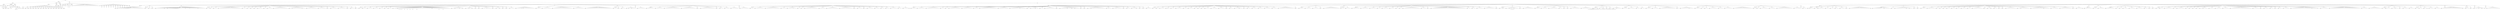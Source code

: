 graph Tree {
	"t0" [label = "TEI"];
	"t1" [label = "teiHeader"];
	"t2" [label = "fileDesc"];
	"t3" [label = "titleStmt"];
	"t4" [label = "title"];
	"t5" [label = "title"];
	"t6" [label = "author"];
	"t7" [label = "idno"];
	"t8" [label = "idno"];
	"t9" [label = "persName"];
	"t10" [label = "forename"];
	"t11" [label = "nameLink"];
	"t12" [label = "surname"];
	"t13" [label = "editor"];
	"t14" [label = "publicationStmt"];
	"t15" [label = "publisher"];
	"t16" [label = "idno"];
	"t17" [label = "idno"];
	"t18" [label = "availability"];
	"t19" [label = "licence"];
	"t20" [label = "ab"];
	"t21" [label = "ref"];
	"t22" [label = "sourceDesc"];
	"t23" [label = "bibl"];
	"t24" [label = "name"];
	"t25" [label = "idno"];
	"t26" [label = "idno"];
	"t27" [label = "availability"];
	"t28" [label = "licence"];
	"t29" [label = "ab"];
	"t30" [label = "ref"];
	"t31" [label = "bibl"];
	"t32" [label = "date"];
	"t33" [label = "date"];
	"t34" [label = "idno"];
	"t35" [label = "profileDesc"];
	"t36" [label = "particDesc"];
	"t37" [label = "listPerson"];
	"t38" [label = "person"];
	"t39" [label = "persName"];
	"t40" [label = "person"];
	"t41" [label = "persName"];
	"t42" [label = "person"];
	"t43" [label = "persName"];
	"t44" [label = "person"];
	"t45" [label = "persName"];
	"t46" [label = "person"];
	"t47" [label = "persName"];
	"t48" [label = "person"];
	"t49" [label = "persName"];
	"t50" [label = "person"];
	"t51" [label = "persName"];
	"t52" [label = "person"];
	"t53" [label = "persName"];
	"t54" [label = "person"];
	"t55" [label = "persName"];
	"t56" [label = "person"];
	"t57" [label = "persName"];
	"t58" [label = "person"];
	"t59" [label = "persName"];
	"t60" [label = "person"];
	"t61" [label = "persName"];
	"t62" [label = "person"];
	"t63" [label = "persName"];
	"t64" [label = "person"];
	"t65" [label = "persName"];
	"t66" [label = "person"];
	"t67" [label = "persName"];
	"t68" [label = "person"];
	"t69" [label = "persName"];
	"t70" [label = "person"];
	"t71" [label = "persName"];
	"t72" [label = "textClass"];
	"t73" [label = "keywords"];
	"t74" [label = "term"];
	"t75" [label = "term"];
	"t76" [label = "classCode"];
	"t77" [label = "revisionDesc"];
	"t78" [label = "listChange"];
	"t79" [label = "change"];
	"t80" [label = "text"];
	"t81" [label = "front"];
	"t82" [label = "docTitle"];
	"t83" [label = "titlePart"];
	"t84" [label = "titlePart"];
	"t85" [label = "docDate"];
	"t86" [label = "docAuthor"];
	"t87" [label = "div"];
	"t88" [label = "div"];
	"t89" [label = "div"];
	"t90" [label = "p"];
	"t91" [label = "div"];
	"t92" [label = "p"];
	"t93" [label = "performance"];
	"t94" [label = "ab"];
	"t95" [label = "div"];
	"t96" [label = "head"];
	"t97" [label = "p"];
	"t98" [label = "p"];
	"t99" [label = "p"];
	"t100" [label = "p"];
	"t101" [label = "p"];
	"t102" [label = "p"];
	"t103" [label = "p"];
	"t104" [label = "p"];
	"t105" [label = "p"];
	"t106" [label = "p"];
	"t107" [label = "p"];
	"t108" [label = "l"];
	"t109" [label = "p"];
	"t110" [label = "p"];
	"t111" [label = "p"];
	"t112" [label = "p"];
	"t113" [label = "p"];
	"t114" [label = "p"];
	"t115" [label = "p"];
	"t116" [label = "castList"];
	"t117" [label = "head"];
	"t118" [label = "castItem"];
	"t119" [label = "role"];
	"t120" [label = "castItem"];
	"t121" [label = "role"];
	"t122" [label = "castItem"];
	"t123" [label = "role"];
	"t124" [label = "castItem"];
	"t125" [label = "role"];
	"t126" [label = "castItem"];
	"t127" [label = "role"];
	"t128" [label = "castItem"];
	"t129" [label = "role"];
	"t130" [label = "castItem"];
	"t131" [label = "role"];
	"t132" [label = "castItem"];
	"t133" [label = "role"];
	"t134" [label = "castItem"];
	"t135" [label = "role"];
	"t136" [label = "castItem"];
	"t137" [label = "role"];
	"t138" [label = "castItem"];
	"t139" [label = "role"];
	"t140" [label = "castItem"];
	"t141" [label = "role"];
	"t142" [label = "castItem"];
	"t143" [label = "role"];
	"t144" [label = "body"];
	"t145" [label = "div"];
	"t146" [label = "head"];
	"t147" [label = "div"];
	"t148" [label = "head"];
	"t149" [label = "sp"];
	"t150" [label = "speaker"];
	"t151" [label = "stage"];
	"t152" [label = "l"];
	"t153" [label = "l"];
	"t154" [label = "l"];
	"t155" [label = "l"];
	"t156" [label = "l"];
	"t157" [label = "l"];
	"t158" [label = "l"];
	"t159" [label = "l"];
	"t160" [label = "l"];
	"t161" [label = "l"];
	"t162" [label = "l"];
	"t163" [label = "l"];
	"t164" [label = "l"];
	"t165" [label = "l"];
	"t166" [label = "l"];
	"t167" [label = "l"];
	"t168" [label = "l"];
	"t169" [label = "l"];
	"t170" [label = "l"];
	"t171" [label = "div"];
	"t172" [label = "head"];
	"t173" [label = "sp"];
	"t174" [label = "speaker"];
	"t175" [label = "l"];
	"t176" [label = "sp"];
	"t177" [label = "speaker"];
	"t178" [label = "l"];
	"t179" [label = "sp"];
	"t180" [label = "speaker"];
	"t181" [label = "l"];
	"t182" [label = "div"];
	"t183" [label = "head"];
	"t184" [label = "sp"];
	"t185" [label = "speaker"];
	"t186" [label = "l"];
	"t187" [label = "l"];
	"t188" [label = "l"];
	"t189" [label = "l"];
	"t190" [label = "l"];
	"t191" [label = "stage"];
	"t192" [label = "l"];
	"t193" [label = "stage"];
	"t194" [label = "l"];
	"t195" [label = "l"];
	"t196" [label = "l"];
	"t197" [label = "l"];
	"t198" [label = "l"];
	"t199" [label = "l"];
	"t200" [label = "l"];
	"t201" [label = "l"];
	"t202" [label = "l"];
	"t203" [label = "l"];
	"t204" [label = "l"];
	"t205" [label = "l"];
	"t206" [label = "note"];
	"t207" [label = "l"];
	"t208" [label = "l"];
	"t209" [label = "note"];
	"t210" [label = "l"];
	"t211" [label = "l"];
	"t212" [label = "l"];
	"t213" [label = "l"];
	"t214" [label = "l"];
	"t215" [label = "note"];
	"t216" [label = "l"];
	"t217" [label = "l"];
	"t218" [label = "l"];
	"t219" [label = "l"];
	"t220" [label = "l"];
	"t221" [label = "div"];
	"t222" [label = "head"];
	"t223" [label = "sp"];
	"t224" [label = "speaker"];
	"t225" [label = "l"];
	"t226" [label = "sp"];
	"t227" [label = "speaker"];
	"t228" [label = "l"];
	"t229" [label = "sp"];
	"t230" [label = "speaker"];
	"t231" [label = "l"];
	"t232" [label = "l"];
	"t233" [label = "sp"];
	"t234" [label = "speaker"];
	"t235" [label = "l"];
	"t236" [label = "l"];
	"t237" [label = "l"];
	"t238" [label = "l"];
	"t239" [label = "l"];
	"t240" [label = "l"];
	"t241" [label = "l"];
	"t242" [label = "l"];
	"t243" [label = "l"];
	"t244" [label = "l"];
	"t245" [label = "l"];
	"t246" [label = "l"];
	"t247" [label = "l"];
	"t248" [label = "l"];
	"t249" [label = "l"];
	"t250" [label = "l"];
	"t251" [label = "sp"];
	"t252" [label = "speaker"];
	"t253" [label = "l"];
	"t254" [label = "l"];
	"t255" [label = "sp"];
	"t256" [label = "speaker"];
	"t257" [label = "l"];
	"t258" [label = "sp"];
	"t259" [label = "speaker"];
	"t260" [label = "l"];
	"t261" [label = "sp"];
	"t262" [label = "speaker"];
	"t263" [label = "l"];
	"t264" [label = "sp"];
	"t265" [label = "speaker"];
	"t266" [label = "l"];
	"t267" [label = "l"];
	"t268" [label = "l"];
	"t269" [label = "sp"];
	"t270" [label = "speaker"];
	"t271" [label = "l"];
	"t272" [label = "sp"];
	"t273" [label = "speaker"];
	"t274" [label = "l"];
	"t275" [label = "l"];
	"t276" [label = "l"];
	"t277" [label = "sp"];
	"t278" [label = "speaker"];
	"t279" [label = "l"];
	"t280" [label = "l"];
	"t281" [label = "l"];
	"t282" [label = "l"];
	"t283" [label = "l"];
	"t284" [label = "l"];
	"t285" [label = "l"];
	"t286" [label = "l"];
	"t287" [label = "l"];
	"t288" [label = "l"];
	"t289" [label = "sp"];
	"t290" [label = "speaker"];
	"t291" [label = "l"];
	"t292" [label = "note"];
	"t293" [label = "l"];
	"t294" [label = "l"];
	"t295" [label = "l"];
	"t296" [label = "l"];
	"t297" [label = "l"];
	"t298" [label = "l"];
	"t299" [label = "note"];
	"t300" [label = "l"];
	"t301" [label = "l"];
	"t302" [label = "sp"];
	"t303" [label = "speaker"];
	"t304" [label = "l"];
	"t305" [label = "l"];
	"t306" [label = "l"];
	"t307" [label = "l"];
	"t308" [label = "l"];
	"t309" [label = "l"];
	"t310" [label = "l"];
	"t311" [label = "sp"];
	"t312" [label = "speaker"];
	"t313" [label = "l"];
	"t314" [label = "l"];
	"t315" [label = "l"];
	"t316" [label = "l"];
	"t317" [label = "l"];
	"t318" [label = "sp"];
	"t319" [label = "speaker"];
	"t320" [label = "l"];
	"t321" [label = "sp"];
	"t322" [label = "speaker"];
	"t323" [label = "l"];
	"t324" [label = "l"];
	"t325" [label = "l"];
	"t326" [label = "l"];
	"t327" [label = "sp"];
	"t328" [label = "speaker"];
	"t329" [label = "l"];
	"t330" [label = "l"];
	"t331" [label = "l"];
	"t332" [label = "l"];
	"t333" [label = "l"];
	"t334" [label = "sp"];
	"t335" [label = "speaker"];
	"t336" [label = "l"];
	"t337" [label = "sp"];
	"t338" [label = "speaker"];
	"t339" [label = "l"];
	"t340" [label = "l"];
	"t341" [label = "sp"];
	"t342" [label = "speaker"];
	"t343" [label = "l"];
	"t344" [label = "div"];
	"t345" [label = "head"];
	"t346" [label = "sp"];
	"t347" [label = "speaker"];
	"t348" [label = "l"];
	"t349" [label = "sp"];
	"t350" [label = "speaker"];
	"t351" [label = "l"];
	"t352" [label = "l"];
	"t353" [label = "sp"];
	"t354" [label = "speaker"];
	"t355" [label = "l"];
	"t356" [label = "l"];
	"t357" [label = "l"];
	"t358" [label = "sp"];
	"t359" [label = "speaker"];
	"t360" [label = "l"];
	"t361" [label = "l"];
	"t362" [label = "l"];
	"t363" [label = "sp"];
	"t364" [label = "speaker"];
	"t365" [label = "l"];
	"t366" [label = "l"];
	"t367" [label = "sp"];
	"t368" [label = "speaker"];
	"t369" [label = "l"];
	"t370" [label = "sp"];
	"t371" [label = "speaker"];
	"t372" [label = "l"];
	"t373" [label = "l"];
	"t374" [label = "sp"];
	"t375" [label = "speaker"];
	"t376" [label = "l"];
	"t377" [label = "l"];
	"t378" [label = "stage"];
	"t379" [label = "p"];
	"t380" [label = "s"];
	"t381" [label = "p"];
	"t382" [label = "s"];
	"t383" [label = "p"];
	"t384" [label = "s"];
	"t385" [label = "l"];
	"t386" [label = "p"];
	"t387" [label = "s"];
	"t388" [label = "l"];
	"t389" [label = "p"];
	"t390" [label = "s"];
	"t391" [label = "l"];
	"t392" [label = "p"];
	"t393" [label = "s"];
	"t394" [label = "l"];
	"t395" [label = "p"];
	"t396" [label = "s"];
	"t397" [label = "l"];
	"t398" [label = "l"];
	"t399" [label = "p"];
	"t400" [label = "s"];
	"t401" [label = "l"];
	"t402" [label = "l"];
	"t403" [label = "l"];
	"t404" [label = "l"];
	"t405" [label = "l"];
	"t406" [label = "l"];
	"t407" [label = "l"];
	"t408" [label = "l"];
	"t409" [label = "l"];
	"t410" [label = "l"];
	"t411" [label = "stage"];
	"t412" [label = "l"];
	"t413" [label = "l"];
	"t414" [label = "l"];
	"t415" [label = "l"];
	"t416" [label = "p"];
	"t417" [label = "s"];
	"t418" [label = "l"];
	"t419" [label = "l"];
	"t420" [label = "p"];
	"t421" [label = "s"];
	"t422" [label = "l"];
	"t423" [label = "l"];
	"t424" [label = "l"];
	"t425" [label = "l"];
	"t426" [label = "l"];
	"t427" [label = "sp"];
	"t428" [label = "speaker"];
	"t429" [label = "l"];
	"t430" [label = "stage"];
	"t431" [label = "l"];
	"t432" [label = "l"];
	"t433" [label = "stage"];
	"t434" [label = "l"];
	"t435" [label = "stage"];
	"t436" [label = "l"];
	"t437" [label = "sp"];
	"t438" [label = "speaker"];
	"t439" [label = "l"];
	"t440" [label = "stage"];
	"t441" [label = "l"];
	"t442" [label = "stage"];
	"t443" [label = "l"];
	"t444" [label = "sp"];
	"t445" [label = "speaker"];
	"t446" [label = "l"];
	"t447" [label = "sp"];
	"t448" [label = "speaker"];
	"t449" [label = "l"];
	"t450" [label = "sp"];
	"t451" [label = "speaker"];
	"t452" [label = "l"];
	"t453" [label = "l"];
	"t454" [label = "note"];
	"t455" [label = "l"];
	"t456" [label = "l"];
	"t457" [label = "l"];
	"t458" [label = "sp"];
	"t459" [label = "speaker"];
	"t460" [label = "l"];
	"t461" [label = "sp"];
	"t462" [label = "speaker"];
	"t463" [label = "l"];
	"t464" [label = "stage"];
	"t465" [label = "l"];
	"t466" [label = "sp"];
	"t467" [label = "speaker"];
	"t468" [label = "l"];
	"t469" [label = "sp"];
	"t470" [label = "speaker"];
	"t471" [label = "l"];
	"t472" [label = "sp"];
	"t473" [label = "speaker"];
	"t474" [label = "l"];
	"t475" [label = "l"];
	"t476" [label = "l"];
	"t477" [label = "sp"];
	"t478" [label = "speaker"];
	"t479" [label = "l"];
	"t480" [label = "l"];
	"t481" [label = "l"];
	"t482" [label = "note"];
	"t483" [label = "note"];
	"t484" [label = "l"];
	"t485" [label = "l"];
	"t486" [label = "l"];
	"t487" [label = "l"];
	"t488" [label = "l"];
	"t489" [label = "l"];
	"t490" [label = "l"];
	"t491" [label = "l"];
	"t492" [label = "div"];
	"t493" [label = "head"];
	"t494" [label = "sp"];
	"t495" [label = "speaker"];
	"t496" [label = "l"];
	"t497" [label = "l"];
	"t498" [label = "l"];
	"t499" [label = "sp"];
	"t500" [label = "speaker"];
	"t501" [label = "l"];
	"t502" [label = "l"];
	"t503" [label = "l"];
	"t504" [label = "l"];
	"t505" [label = "l"];
	"t506" [label = "l"];
	"t507" [label = "sp"];
	"t508" [label = "speaker"];
	"t509" [label = "l"];
	"t510" [label = "l"];
	"t511" [label = "l"];
	"t512" [label = "l"];
	"t513" [label = "l"];
	"t514" [label = "l"];
	"t515" [label = "l"];
	"t516" [label = "l"];
	"t517" [label = "l"];
	"t518" [label = "l"];
	"t519" [label = "l"];
	"t520" [label = "l"];
	"t521" [label = "l"];
	"t522" [label = "l"];
	"t523" [label = "sp"];
	"t524" [label = "speaker"];
	"t525" [label = "l"];
	"t526" [label = "l"];
	"t527" [label = "l"];
	"t528" [label = "l"];
	"t529" [label = "l"];
	"t530" [label = "l"];
	"t531" [label = "l"];
	"t532" [label = "sp"];
	"t533" [label = "speaker"];
	"t534" [label = "l"];
	"t535" [label = "l"];
	"t536" [label = "l"];
	"t537" [label = "l"];
	"t538" [label = "l"];
	"t539" [label = "l"];
	"t540" [label = "l"];
	"t541" [label = "l"];
	"t542" [label = "l"];
	"t543" [label = "l"];
	"t544" [label = "l"];
	"t545" [label = "l"];
	"t546" [label = "l"];
	"t547" [label = "l"];
	"t548" [label = "l"];
	"t549" [label = "l"];
	"t550" [label = "l"];
	"t551" [label = "l"];
	"t552" [label = "l"];
	"t553" [label = "div"];
	"t554" [label = "head"];
	"t555" [label = "sp"];
	"t556" [label = "speaker"];
	"t557" [label = "l"];
	"t558" [label = "l"];
	"t559" [label = "sp"];
	"t560" [label = "speaker"];
	"t561" [label = "l"];
	"t562" [label = "sp"];
	"t563" [label = "speaker"];
	"t564" [label = "l"];
	"t565" [label = "l"];
	"t566" [label = "sp"];
	"t567" [label = "speaker"];
	"t568" [label = "stage"];
	"t569" [label = "l"];
	"t570" [label = "stage"];
	"t571" [label = "l"];
	"t572" [label = "l"];
	"t573" [label = "l"];
	"t574" [label = "div"];
	"t575" [label = "head"];
	"t576" [label = "sp"];
	"t577" [label = "speaker"];
	"t578" [label = "l"];
	"t579" [label = "l"];
	"t580" [label = "l"];
	"t581" [label = "l"];
	"t582" [label = "l"];
	"t583" [label = "div"];
	"t584" [label = "head"];
	"t585" [label = "sp"];
	"t586" [label = "speaker"];
	"t587" [label = "l"];
	"t588" [label = "l"];
	"t589" [label = "l"];
	"t590" [label = "l"];
	"t591" [label = "l"];
	"t592" [label = "sp"];
	"t593" [label = "speaker"];
	"t594" [label = "l"];
	"t595" [label = "l"];
	"t596" [label = "l"];
	"t597" [label = "l"];
	"t598" [label = "l"];
	"t599" [label = "sp"];
	"t600" [label = "speaker"];
	"t601" [label = "l"];
	"t602" [label = "l"];
	"t603" [label = "l"];
	"t604" [label = "l"];
	"t605" [label = "l"];
	"t606" [label = "l"];
	"t607" [label = "l"];
	"t608" [label = "l"];
	"t609" [label = "l"];
	"t610" [label = "l"];
	"t611" [label = "l"];
	"t612" [label = "sp"];
	"t613" [label = "speaker"];
	"t614" [label = "l"];
	"t615" [label = "l"];
	"t616" [label = "l"];
	"t617" [label = "l"];
	"t618" [label = "l"];
	"t619" [label = "l"];
	"t620" [label = "l"];
	"t621" [label = "l"];
	"t622" [label = "l"];
	"t623" [label = "l"];
	"t624" [label = "sp"];
	"t625" [label = "speaker"];
	"t626" [label = "l"];
	"t627" [label = "sp"];
	"t628" [label = "speaker"];
	"t629" [label = "l"];
	"t630" [label = "l"];
	"t631" [label = "l"];
	"t632" [label = "l"];
	"t633" [label = "l"];
	"t634" [label = "l"];
	"t635" [label = "l"];
	"t636" [label = "l"];
	"t637" [label = "l"];
	"t638" [label = "l"];
	"t639" [label = "sp"];
	"t640" [label = "speaker"];
	"t641" [label = "l"];
	"t642" [label = "sp"];
	"t643" [label = "speaker"];
	"t644" [label = "l"];
	"t645" [label = "l"];
	"t646" [label = "sp"];
	"t647" [label = "speaker"];
	"t648" [label = "l"];
	"t649" [label = "l"];
	"t650" [label = "l"];
	"t651" [label = "sp"];
	"t652" [label = "speaker"];
	"t653" [label = "l"];
	"t654" [label = "l"];
	"t655" [label = "l"];
	"t656" [label = "l"];
	"t657" [label = "l"];
	"t658" [label = "div"];
	"t659" [label = "head"];
	"t660" [label = "sp"];
	"t661" [label = "speaker"];
	"t662" [label = "l"];
	"t663" [label = "l"];
	"t664" [label = "l"];
	"t665" [label = "l"];
	"t666" [label = "l"];
	"t667" [label = "l"];
	"t668" [label = "div"];
	"t669" [label = "head"];
	"t670" [label = "sp"];
	"t671" [label = "speaker"];
	"t672" [label = "l"];
	"t673" [label = "l"];
	"t674" [label = "sp"];
	"t675" [label = "speaker"];
	"t676" [label = "l"];
	"t677" [label = "l"];
	"t678" [label = "l"];
	"t679" [label = "l"];
	"t680" [label = "l"];
	"t681" [label = "l"];
	"t682" [label = "sp"];
	"t683" [label = "speaker"];
	"t684" [label = "l"];
	"t685" [label = "l"];
	"t686" [label = "l"];
	"t687" [label = "l"];
	"t688" [label = "l"];
	"t689" [label = "l"];
	"t690" [label = "l"];
	"t691" [label = "l"];
	"t692" [label = "l"];
	"t693" [label = "l"];
	"t694" [label = "sp"];
	"t695" [label = "speaker"];
	"t696" [label = "l"];
	"t697" [label = "l"];
	"t698" [label = "l"];
	"t699" [label = "sp"];
	"t700" [label = "speaker"];
	"t701" [label = "l"];
	"t702" [label = "l"];
	"t703" [label = "l"];
	"t704" [label = "note"];
	"t705" [label = "l"];
	"t706" [label = "l"];
	"t707" [label = "sp"];
	"t708" [label = "speaker"];
	"t709" [label = "l"];
	"t710" [label = "sp"];
	"t711" [label = "speaker"];
	"t712" [label = "l"];
	"t713" [label = "sp"];
	"t714" [label = "speaker"];
	"t715" [label = "l"];
	"t716" [label = "l"];
	"t717" [label = "l"];
	"t718" [label = "l"];
	"t719" [label = "l"];
	"t720" [label = "l"];
	"t721" [label = "l"];
	"t722" [label = "l"];
	"t723" [label = "l"];
	"t724" [label = "sp"];
	"t725" [label = "speaker"];
	"t726" [label = "l"];
	"t727" [label = "l"];
	"t728" [label = "l"];
	"t729" [label = "l"];
	"t730" [label = "sp"];
	"t731" [label = "speaker"];
	"t732" [label = "l"];
	"t733" [label = "l"];
	"t734" [label = "l"];
	"t735" [label = "l"];
	"t736" [label = "l"];
	"t737" [label = "l"];
	"t738" [label = "l"];
	"t739" [label = "l"];
	"t740" [label = "sp"];
	"t741" [label = "speaker"];
	"t742" [label = "l"];
	"t743" [label = "l"];
	"t744" [label = "l"];
	"t745" [label = "l"];
	"t746" [label = "l"];
	"t747" [label = "l"];
	"t748" [label = "l"];
	"t749" [label = "l"];
	"t750" [label = "l"];
	"t751" [label = "sp"];
	"t752" [label = "speaker"];
	"t753" [label = "l"];
	"t754" [label = "sp"];
	"t755" [label = "speaker"];
	"t756" [label = "l"];
	"t757" [label = "l"];
	"t758" [label = "l"];
	"t759" [label = "sp"];
	"t760" [label = "speaker"];
	"t761" [label = "l"];
	"t762" [label = "sp"];
	"t763" [label = "speaker"];
	"t764" [label = "l"];
	"t765" [label = "l"];
	"t766" [label = "l"];
	"t767" [label = "l"];
	"t768" [label = "sp"];
	"t769" [label = "speaker"];
	"t770" [label = "l"];
	"t771" [label = "l"];
	"t772" [label = "l"];
	"t773" [label = "sp"];
	"t774" [label = "speaker"];
	"t775" [label = "l"];
	"t776" [label = "l"];
	"t777" [label = "sp"];
	"t778" [label = "speaker"];
	"t779" [label = "l"];
	"t780" [label = "l"];
	"t781" [label = "sp"];
	"t782" [label = "speaker"];
	"t783" [label = "l"];
	"t784" [label = "l"];
	"t785" [label = "l"];
	"t786" [label = "l"];
	"t787" [label = "sp"];
	"t788" [label = "speaker"];
	"t789" [label = "l"];
	"t790" [label = "l"];
	"t791" [label = "sp"];
	"t792" [label = "speaker"];
	"t793" [label = "l"];
	"t794" [label = "l"];
	"t795" [label = "l"];
	"t796" [label = "stage"];
	"t797" [label = "div"];
	"t798" [label = "head"];
	"t799" [label = "div"];
	"t800" [label = "head"];
	"t801" [label = "sp"];
	"t802" [label = "speaker"];
	"t803" [label = "l"];
	"t804" [label = "l"];
	"t805" [label = "l"];
	"t806" [label = "sp"];
	"t807" [label = "speaker"];
	"t808" [label = "l"];
	"t809" [label = "l"];
	"t810" [label = "l"];
	"t811" [label = "l"];
	"t812" [label = "l"];
	"t813" [label = "sp"];
	"t814" [label = "speaker"];
	"t815" [label = "l"];
	"t816" [label = "l"];
	"t817" [label = "l"];
	"t818" [label = "l"];
	"t819" [label = "l"];
	"t820" [label = "l"];
	"t821" [label = "l"];
	"t822" [label = "l"];
	"t823" [label = "l"];
	"t824" [label = "sp"];
	"t825" [label = "speaker"];
	"t826" [label = "l"];
	"t827" [label = "l"];
	"t828" [label = "sp"];
	"t829" [label = "speaker"];
	"t830" [label = "l"];
	"t831" [label = "sp"];
	"t832" [label = "speaker"];
	"t833" [label = "l"];
	"t834" [label = "l"];
	"t835" [label = "l"];
	"t836" [label = "l"];
	"t837" [label = "l"];
	"t838" [label = "l"];
	"t839" [label = "l"];
	"t840" [label = "l"];
	"t841" [label = "sp"];
	"t842" [label = "speaker"];
	"t843" [label = "l"];
	"t844" [label = "l"];
	"t845" [label = "l"];
	"t846" [label = "l"];
	"t847" [label = "l"];
	"t848" [label = "l"];
	"t849" [label = "l"];
	"t850" [label = "sp"];
	"t851" [label = "speaker"];
	"t852" [label = "l"];
	"t853" [label = "l"];
	"t854" [label = "l"];
	"t855" [label = "sp"];
	"t856" [label = "speaker"];
	"t857" [label = "l"];
	"t858" [label = "l"];
	"t859" [label = "l"];
	"t860" [label = "l"];
	"t861" [label = "l"];
	"t862" [label = "l"];
	"t863" [label = "l"];
	"t864" [label = "l"];
	"t865" [label = "l"];
	"t866" [label = "l"];
	"t867" [label = "l"];
	"t868" [label = "l"];
	"t869" [label = "sp"];
	"t870" [label = "speaker"];
	"t871" [label = "l"];
	"t872" [label = "l"];
	"t873" [label = "l"];
	"t874" [label = "l"];
	"t875" [label = "l"];
	"t876" [label = "l"];
	"t877" [label = "l"];
	"t878" [label = "sp"];
	"t879" [label = "speaker"];
	"t880" [label = "l"];
	"t881" [label = "l"];
	"t882" [label = "l"];
	"t883" [label = "l"];
	"t884" [label = "l"];
	"t885" [label = "l"];
	"t886" [label = "note"];
	"t887" [label = "l"];
	"t888" [label = "l"];
	"t889" [label = "l"];
	"t890" [label = "l"];
	"t891" [label = "sp"];
	"t892" [label = "speaker"];
	"t893" [label = "l"];
	"t894" [label = "sp"];
	"t895" [label = "speaker"];
	"t896" [label = "l"];
	"t897" [label = "l"];
	"t898" [label = "stage"];
	"t899" [label = "l"];
	"t900" [label = "l"];
	"t901" [label = "sp"];
	"t902" [label = "speaker"];
	"t903" [label = "l"];
	"t904" [label = "l"];
	"t905" [label = "sp"];
	"t906" [label = "speaker"];
	"t907" [label = "l"];
	"t908" [label = "l"];
	"t909" [label = "l"];
	"t910" [label = "l"];
	"t911" [label = "l"];
	"t912" [label = "l"];
	"t913" [label = "l"];
	"t914" [label = "sp"];
	"t915" [label = "speaker"];
	"t916" [label = "l"];
	"t917" [label = "sp"];
	"t918" [label = "speaker"];
	"t919" [label = "l"];
	"t920" [label = "l"];
	"t921" [label = "l"];
	"t922" [label = "l"];
	"t923" [label = "stage"];
	"t924" [label = "l"];
	"t925" [label = "l"];
	"t926" [label = "stage"];
	"t927" [label = "l"];
	"t928" [label = "stage"];
	"t929" [label = "l"];
	"t930" [label = "l"];
	"t931" [label = "l"];
	"t932" [label = "sp"];
	"t933" [label = "speaker"];
	"t934" [label = "l"];
	"t935" [label = "sp"];
	"t936" [label = "speaker"];
	"t937" [label = "l"];
	"t938" [label = "sp"];
	"t939" [label = "speaker"];
	"t940" [label = "l"];
	"t941" [label = "stage"];
	"t942" [label = "l"];
	"t943" [label = "l"];
	"t944" [label = "l"];
	"t945" [label = "l"];
	"t946" [label = "l"];
	"t947" [label = "l"];
	"t948" [label = "l"];
	"t949" [label = "l"];
	"t950" [label = "l"];
	"t951" [label = "l"];
	"t952" [label = "sp"];
	"t953" [label = "speaker"];
	"t954" [label = "note"];
	"t955" [label = "l"];
	"t956" [label = "l"];
	"t957" [label = "sp"];
	"t958" [label = "speaker"];
	"t959" [label = "l"];
	"t960" [label = "note"];
	"t961" [label = "l"];
	"t962" [label = "l"];
	"t963" [label = "l"];
	"t964" [label = "l"];
	"t965" [label = "sp"];
	"t966" [label = "speaker"];
	"t967" [label = "l"];
	"t968" [label = "sp"];
	"t969" [label = "speaker"];
	"t970" [label = "l"];
	"t971" [label = "l"];
	"t972" [label = "sp"];
	"t973" [label = "speaker"];
	"t974" [label = "l"];
	"t975" [label = "l"];
	"t976" [label = "stage"];
	"t977" [label = "l"];
	"t978" [label = "sp"];
	"t979" [label = "speaker"];
	"t980" [label = "l"];
	"t981" [label = "sp"];
	"t982" [label = "speaker"];
	"t983" [label = "l"];
	"t984" [label = "sp"];
	"t985" [label = "speaker"];
	"t986" [label = "l"];
	"t987" [label = "l"];
	"t988" [label = "l"];
	"t989" [label = "div"];
	"t990" [label = "head"];
	"t991" [label = "sp"];
	"t992" [label = "speaker"];
	"t993" [label = "l"];
	"t994" [label = "sp"];
	"t995" [label = "speaker"];
	"t996" [label = "l"];
	"t997" [label = "sp"];
	"t998" [label = "speaker"];
	"t999" [label = "l"];
	"t1000" [label = "l"];
	"t1001" [label = "l"];
	"t1002" [label = "sp"];
	"t1003" [label = "speaker"];
	"t1004" [label = "note"];
	"t1005" [label = "l"];
	"t1006" [label = "sp"];
	"t1007" [label = "speaker"];
	"t1008" [label = "l"];
	"t1009" [label = "l"];
	"t1010" [label = "sp"];
	"t1011" [label = "speaker"];
	"t1012" [label = "l"];
	"t1013" [label = "l"];
	"t1014" [label = "l"];
	"t1015" [label = "l"];
	"t1016" [label = "sp"];
	"t1017" [label = "speaker"];
	"t1018" [label = "l"];
	"t1019" [label = "l"];
	"t1020" [label = "sp"];
	"t1021" [label = "speaker"];
	"t1022" [label = "l"];
	"t1023" [label = "l"];
	"t1024" [label = "l"];
	"t1025" [label = "sp"];
	"t1026" [label = "speaker"];
	"t1027" [label = "l"];
	"t1028" [label = "sp"];
	"t1029" [label = "speaker"];
	"t1030" [label = "l"];
	"t1031" [label = "sp"];
	"t1032" [label = "speaker"];
	"t1033" [label = "l"];
	"t1034" [label = "sp"];
	"t1035" [label = "speaker"];
	"t1036" [label = "l"];
	"t1037" [label = "l"];
	"t1038" [label = "l"];
	"t1039" [label = "sp"];
	"t1040" [label = "speaker"];
	"t1041" [label = "l"];
	"t1042" [label = "l"];
	"t1043" [label = "l"];
	"t1044" [label = "l"];
	"t1045" [label = "sp"];
	"t1046" [label = "speaker"];
	"t1047" [label = "l"];
	"t1048" [label = "l"];
	"t1049" [label = "l"];
	"t1050" [label = "l"];
	"t1051" [label = "sp"];
	"t1052" [label = "speaker"];
	"t1053" [label = "l"];
	"t1054" [label = "sp"];
	"t1055" [label = "speaker"];
	"t1056" [label = "l"];
	"t1057" [label = "l"];
	"t1058" [label = "sp"];
	"t1059" [label = "speaker"];
	"t1060" [label = "l"];
	"t1061" [label = "l"];
	"t1062" [label = "stage"];
	"t1063" [label = "l"];
	"t1064" [label = "l"];
	"t1065" [label = "sp"];
	"t1066" [label = "speaker"];
	"t1067" [label = "l"];
	"t1068" [label = "sp"];
	"t1069" [label = "speaker"];
	"t1070" [label = "l"];
	"t1071" [label = "l"];
	"t1072" [label = "sp"];
	"t1073" [label = "speaker"];
	"t1074" [label = "l"];
	"t1075" [label = "l"];
	"t1076" [label = "l"];
	"t1077" [label = "sp"];
	"t1078" [label = "speaker"];
	"t1079" [label = "l"];
	"t1080" [label = "l"];
	"t1081" [label = "l"];
	"t1082" [label = "sp"];
	"t1083" [label = "speaker"];
	"t1084" [label = "l"];
	"t1085" [label = "l"];
	"t1086" [label = "l"];
	"t1087" [label = "l"];
	"t1088" [label = "sp"];
	"t1089" [label = "speaker"];
	"t1090" [label = "l"];
	"t1091" [label = "l"];
	"t1092" [label = "l"];
	"t1093" [label = "sp"];
	"t1094" [label = "speaker"];
	"t1095" [label = "l"];
	"t1096" [label = "l"];
	"t1097" [label = "l"];
	"t1098" [label = "l"];
	"t1099" [label = "l"];
	"t1100" [label = "l"];
	"t1101" [label = "l"];
	"t1102" [label = "l"];
	"t1103" [label = "l"];
	"t1104" [label = "l"];
	"t1105" [label = "l"];
	"t1106" [label = "sp"];
	"t1107" [label = "speaker"];
	"t1108" [label = "l"];
	"t1109" [label = "div"];
	"t1110" [label = "head"];
	"t1111" [label = "sp"];
	"t1112" [label = "speaker"];
	"t1113" [label = "l"];
	"t1114" [label = "l"];
	"t1115" [label = "l"];
	"t1116" [label = "sp"];
	"t1117" [label = "speaker"];
	"t1118" [label = "l"];
	"t1119" [label = "l"];
	"t1120" [label = "l"];
	"t1121" [label = "l"];
	"t1122" [label = "sp"];
	"t1123" [label = "speaker"];
	"t1124" [label = "l"];
	"t1125" [label = "l"];
	"t1126" [label = "l"];
	"t1127" [label = "l"];
	"t1128" [label = "sp"];
	"t1129" [label = "speaker"];
	"t1130" [label = "l"];
	"t1131" [label = "sp"];
	"t1132" [label = "speaker"];
	"t1133" [label = "l"];
	"t1134" [label = "l"];
	"t1135" [label = "l"];
	"t1136" [label = "l"];
	"t1137" [label = "l"];
	"t1138" [label = "l"];
	"t1139" [label = "l"];
	"t1140" [label = "l"];
	"t1141" [label = "l"];
	"t1142" [label = "l"];
	"t1143" [label = "l"];
	"t1144" [label = "div"];
	"t1145" [label = "head"];
	"t1146" [label = "note"];
	"t1147" [label = "sp"];
	"t1148" [label = "speaker"];
	"t1149" [label = "l"];
	"t1150" [label = "l"];
	"t1151" [label = "sp"];
	"t1152" [label = "speaker"];
	"t1153" [label = "l"];
	"t1154" [label = "l"];
	"t1155" [label = "l"];
	"t1156" [label = "div"];
	"t1157" [label = "head"];
	"t1158" [label = "sp"];
	"t1159" [label = "speaker"];
	"t1160" [label = "l"];
	"t1161" [label = "l"];
	"t1162" [label = "l"];
	"t1163" [label = "l"];
	"t1164" [label = "l"];
	"t1165" [label = "sp"];
	"t1166" [label = "speaker"];
	"t1167" [label = "l"];
	"t1168" [label = "l"];
	"t1169" [label = "l"];
	"t1170" [label = "l"];
	"t1171" [label = "l"];
	"t1172" [label = "sp"];
	"t1173" [label = "speaker"];
	"t1174" [label = "l"];
	"t1175" [label = "l"];
	"t1176" [label = "l"];
	"t1177" [label = "l"];
	"t1178" [label = "sp"];
	"t1179" [label = "speaker"];
	"t1180" [label = "l"];
	"t1181" [label = "l"];
	"t1182" [label = "sp"];
	"t1183" [label = "speaker"];
	"t1184" [label = "l"];
	"t1185" [label = "l"];
	"t1186" [label = "l"];
	"t1187" [label = "l"];
	"t1188" [label = "sp"];
	"t1189" [label = "speaker"];
	"t1190" [label = "l"];
	"t1191" [label = "l"];
	"t1192" [label = "l"];
	"t1193" [label = "sp"];
	"t1194" [label = "speaker"];
	"t1195" [label = "l"];
	"t1196" [label = "sp"];
	"t1197" [label = "speaker"];
	"t1198" [label = "l"];
	"t1199" [label = "sp"];
	"t1200" [label = "speaker"];
	"t1201" [label = "l"];
	"t1202" [label = "l"];
	"t1203" [label = "l"];
	"t1204" [label = "l"];
	"t1205" [label = "l"];
	"t1206" [label = "l"];
	"t1207" [label = "l"];
	"t1208" [label = "l"];
	"t1209" [label = "l"];
	"t1210" [label = "l"];
	"t1211" [label = "l"];
	"t1212" [label = "l"];
	"t1213" [label = "sp"];
	"t1214" [label = "speaker"];
	"t1215" [label = "l"];
	"t1216" [label = "l"];
	"t1217" [label = "l"];
	"t1218" [label = "sp"];
	"t1219" [label = "speaker"];
	"t1220" [label = "l"];
	"t1221" [label = "sp"];
	"t1222" [label = "speaker"];
	"t1223" [label = "l"];
	"t1224" [label = "l"];
	"t1225" [label = "l"];
	"t1226" [label = "l"];
	"t1227" [label = "l"];
	"t1228" [label = "l"];
	"t1229" [label = "l"];
	"t1230" [label = "l"];
	"t1231" [label = "l"];
	"t1232" [label = "l"];
	"t1233" [label = "l"];
	"t1234" [label = "l"];
	"t1235" [label = "l"];
	"t1236" [label = "l"];
	"t1237" [label = "l"];
	"t1238" [label = "l"];
	"t1239" [label = "l"];
	"t1240" [label = "l"];
	"t1241" [label = "l"];
	"t1242" [label = "l"];
	"t1243" [label = "l"];
	"t1244" [label = "l"];
	"t1245" [label = "l"];
	"t1246" [label = "l"];
	"t1247" [label = "l"];
	"t1248" [label = "sp"];
	"t1249" [label = "speaker"];
	"t1250" [label = "l"];
	"t1251" [label = "l"];
	"t1252" [label = "sp"];
	"t1253" [label = "speaker"];
	"t1254" [label = "l"];
	"t1255" [label = "l"];
	"t1256" [label = "sp"];
	"t1257" [label = "speaker"];
	"t1258" [label = "l"];
	"t1259" [label = "l"];
	"t1260" [label = "l"];
	"t1261" [label = "l"];
	"t1262" [label = "sp"];
	"t1263" [label = "speaker"];
	"t1264" [label = "l"];
	"t1265" [label = "l"];
	"t1266" [label = "l"];
	"t1267" [label = "l"];
	"t1268" [label = "l"];
	"t1269" [label = "l"];
	"t1270" [label = "l"];
	"t1271" [label = "sp"];
	"t1272" [label = "speaker"];
	"t1273" [label = "l"];
	"t1274" [label = "div"];
	"t1275" [label = "head"];
	"t1276" [label = "sp"];
	"t1277" [label = "speaker"];
	"t1278" [label = "l"];
	"t1279" [label = "note"];
	"t1280" [label = "l"];
	"t1281" [label = "sp"];
	"t1282" [label = "speaker"];
	"t1283" [label = "l"];
	"t1284" [label = "stage"];
	"t1285" [label = "note"];
	"t1286" [label = "p"];
	"t1287" [label = "s"];
	"t1288" [label = "s"];
	"t1289" [label = "s"];
	"t1290" [label = "stage"];
	"t1291" [label = "l"];
	"t1292" [label = "l"];
	"t1293" [label = "l"];
	"t1294" [label = "sp"];
	"t1295" [label = "speaker"];
	"t1296" [label = "l"];
	"t1297" [label = "sp"];
	"t1298" [label = "speaker"];
	"t1299" [label = "l"];
	"t1300" [label = "l"];
	"t1301" [label = "l"];
	"t1302" [label = "l"];
	"t1303" [label = "l"];
	"t1304" [label = "l"];
	"t1305" [label = "l"];
	"t1306" [label = "div"];
	"t1307" [label = "head"];
	"t1308" [label = "sp"];
	"t1309" [label = "speaker"];
	"t1310" [label = "l"];
	"t1311" [label = "l"];
	"t1312" [label = "l"];
	"t1313" [label = "sp"];
	"t1314" [label = "speaker"];
	"t1315" [label = "l"];
	"t1316" [label = "l"];
	"t1317" [label = "l"];
	"t1318" [label = "l"];
	"t1319" [label = "sp"];
	"t1320" [label = "speaker"];
	"t1321" [label = "l"];
	"t1322" [label = "l"];
	"t1323" [label = "l"];
	"t1324" [label = "l"];
	"t1325" [label = "l"];
	"t1326" [label = "l"];
	"t1327" [label = "sp"];
	"t1328" [label = "speaker"];
	"t1329" [label = "l"];
	"t1330" [label = "l"];
	"t1331" [label = "sp"];
	"t1332" [label = "speaker"];
	"t1333" [label = "l"];
	"t1334" [label = "sp"];
	"t1335" [label = "speaker"];
	"t1336" [label = "l"];
	"t1337" [label = "sp"];
	"t1338" [label = "speaker"];
	"t1339" [label = "l"];
	"t1340" [label = "l"];
	"t1341" [label = "l"];
	"t1342" [label = "l"];
	"t1343" [label = "l"];
	"t1344" [label = "l"];
	"t1345" [label = "sp"];
	"t1346" [label = "speaker"];
	"t1347" [label = "l"];
	"t1348" [label = "l"];
	"t1349" [label = "l"];
	"t1350" [label = "l"];
	"t1351" [label = "l"];
	"t1352" [label = "l"];
	"t1353" [label = "l"];
	"t1354" [label = "div"];
	"t1355" [label = "head"];
	"t1356" [label = "sp"];
	"t1357" [label = "speaker"];
	"t1358" [label = "p"];
	"t1359" [label = "s"];
	"t1360" [label = "s"];
	"t1361" [label = "s"];
	"t1362" [label = "s"];
	"t1363" [label = "s"];
	"t1364" [label = "s"];
	"t1365" [label = "s"];
	"t1366" [label = "p"];
	"t1367" [label = "s"];
	"t1368" [label = "s"];
	"t1369" [label = "stage"];
	"t1370" [label = "sp"];
	"t1371" [label = "speaker"];
	"t1372" [label = "p"];
	"t1373" [label = "s"];
	"t1374" [label = "sp"];
	"t1375" [label = "speaker"];
	"t1376" [label = "p"];
	"t1377" [label = "s"];
	"t1378" [label = "s"];
	"t1379" [label = "s"];
	"t1380" [label = "sp"];
	"t1381" [label = "speaker"];
	"t1382" [label = "p"];
	"t1383" [label = "s"];
	"t1384" [label = "s"];
	"t1385" [label = "s"];
	"t1386" [label = "s"];
	"t1387" [label = "s"];
	"t1388" [label = "sp"];
	"t1389" [label = "speaker"];
	"t1390" [label = "p"];
	"t1391" [label = "s"];
	"t1392" [label = "s"];
	"t1393" [label = "s"];
	"t1394" [label = "sp"];
	"t1395" [label = "speaker"];
	"t1396" [label = "l"];
	"t1397" [label = "stage"];
	"t1398" [label = "l"];
	"t1399" [label = "l"];
	"t1400" [label = "l"];
	"t1401" [label = "div"];
	"t1402" [label = "head"];
	"t1403" [label = "sp"];
	"t1404" [label = "speaker"];
	"t1405" [label = "l"];
	"t1406" [label = "l"];
	"t1407" [label = "l"];
	"t1408" [label = "sp"];
	"t1409" [label = "speaker"];
	"t1410" [label = "l"];
	"t1411" [label = "l"];
	"t1412" [label = "l"];
	"t1413" [label = "l"];
	"t1414" [label = "sp"];
	"t1415" [label = "speaker"];
	"t1416" [label = "l"];
	"t1417" [label = "l"];
	"t1418" [label = "sp"];
	"t1419" [label = "speaker"];
	"t1420" [label = "l"];
	"t1421" [label = "l"];
	"t1422" [label = "div"];
	"t1423" [label = "head"];
	"t1424" [label = "sp"];
	"t1425" [label = "speaker"];
	"t1426" [label = "l"];
	"t1427" [label = "l"];
	"t1428" [label = "l"];
	"t1429" [label = "sp"];
	"t1430" [label = "speaker"];
	"t1431" [label = "l"];
	"t1432" [label = "l"];
	"t1433" [label = "l"];
	"t1434" [label = "l"];
	"t1435" [label = "sp"];
	"t1436" [label = "speaker"];
	"t1437" [label = "l"];
	"t1438" [label = "l"];
	"t1439" [label = "l"];
	"t1440" [label = "l"];
	"t1441" [label = "l"];
	"t1442" [label = "l"];
	"t1443" [label = "l"];
	"t1444" [label = "l"];
	"t1445" [label = "l"];
	"t1446" [label = "l"];
	"t1447" [label = "l"];
	"t1448" [label = "sp"];
	"t1449" [label = "speaker"];
	"t1450" [label = "l"];
	"t1451" [label = "sp"];
	"t1452" [label = "speaker"];
	"t1453" [label = "l"];
	"t1454" [label = "l"];
	"t1455" [label = "l"];
	"t1456" [label = "l"];
	"t1457" [label = "l"];
	"t1458" [label = "note"];
	"t1459" [label = "l"];
	"t1460" [label = "l"];
	"t1461" [label = "l"];
	"t1462" [label = "div"];
	"t1463" [label = "head"];
	"t1464" [label = "sp"];
	"t1465" [label = "speaker"];
	"t1466" [label = "l"];
	"t1467" [label = "l"];
	"t1468" [label = "l"];
	"t1469" [label = "sp"];
	"t1470" [label = "speaker"];
	"t1471" [label = "l"];
	"t1472" [label = "sp"];
	"t1473" [label = "speaker"];
	"t1474" [label = "l"];
	"t1475" [label = "l"];
	"t1476" [label = "sp"];
	"t1477" [label = "speaker"];
	"t1478" [label = "l"];
	"t1479" [label = "l"];
	"t1480" [label = "l"];
	"t1481" [label = "l"];
	"t1482" [label = "l"];
	"t1483" [label = "sp"];
	"t1484" [label = "speaker"];
	"t1485" [label = "l"];
	"t1486" [label = "l"];
	"t1487" [label = "l"];
	"t1488" [label = "sp"];
	"t1489" [label = "speaker"];
	"t1490" [label = "l"];
	"t1491" [label = "l"];
	"t1492" [label = "l"];
	"t1493" [label = "l"];
	"t1494" [label = "l"];
	"t1495" [label = "sp"];
	"t1496" [label = "speaker"];
	"t1497" [label = "l"];
	"t1498" [label = "l"];
	"t1499" [label = "l"];
	"t1500" [label = "l"];
	"t1501" [label = "l"];
	"t1502" [label = "l"];
	"t1503" [label = "l"];
	"t1504" [label = "l"];
	"t1505" [label = "l"];
	"t1506" [label = "l"];
	"t1507" [label = "l"];
	"t1508" [label = "l"];
	"t1509" [label = "l"];
	"t1510" [label = "div"];
	"t1511" [label = "head"];
	"t1512" [label = "sp"];
	"t1513" [label = "speaker"];
	"t1514" [label = "l"];
	"t1515" [label = "sp"];
	"t1516" [label = "speaker"];
	"t1517" [label = "l"];
	"t1518" [label = "sp"];
	"t1519" [label = "speaker"];
	"t1520" [label = "l"];
	"t1521" [label = "l"];
	"t1522" [label = "l"];
	"t1523" [label = "l"];
	"t1524" [label = "l"];
	"t1525" [label = "sp"];
	"t1526" [label = "speaker"];
	"t1527" [label = "l"];
	"t1528" [label = "l"];
	"t1529" [label = "l"];
	"t1530" [label = "l"];
	"t1531" [label = "sp"];
	"t1532" [label = "speaker"];
	"t1533" [label = "l"];
	"t1534" [label = "l"];
	"t1535" [label = "l"];
	"t1536" [label = "l"];
	"t1537" [label = "l"];
	"t1538" [label = "l"];
	"t1539" [label = "l"];
	"t1540" [label = "l"];
	"t1541" [label = "l"];
	"t1542" [label = "l"];
	"t1543" [label = "l"];
	"t1544" [label = "sp"];
	"t1545" [label = "speaker"];
	"t1546" [label = "l"];
	"t1547" [label = "l"];
	"t1548" [label = "l"];
	"t1549" [label = "l"];
	"t1550" [label = "l"];
	"t1551" [label = "div"];
	"t1552" [label = "head"];
	"t1553" [label = "sp"];
	"t1554" [label = "speaker"];
	"t1555" [label = "l"];
	"t1556" [label = "l"];
	"t1557" [label = "div"];
	"t1558" [label = "head"];
	"t1559" [label = "div"];
	"t1560" [label = "head"];
	"t1561" [label = "sp"];
	"t1562" [label = "speaker"];
	"t1563" [label = "stage"];
	"t1564" [label = "l"];
	"t1565" [label = "l"];
	"t1566" [label = "div"];
	"t1567" [label = "head"];
	"t1568" [label = "sp"];
	"t1569" [label = "speaker"];
	"t1570" [label = "l"];
	"t1571" [label = "sp"];
	"t1572" [label = "speaker"];
	"t1573" [label = "l"];
	"t1574" [label = "l"];
	"t1575" [label = "l"];
	"t1576" [label = "l"];
	"t1577" [label = "sp"];
	"t1578" [label = "speaker"];
	"t1579" [label = "l"];
	"t1580" [label = "l"];
	"t1581" [label = "sp"];
	"t1582" [label = "speaker"];
	"t1583" [label = "l"];
	"t1584" [label = "l"];
	"t1585" [label = "sp"];
	"t1586" [label = "speaker"];
	"t1587" [label = "l"];
	"t1588" [label = "l"];
	"t1589" [label = "sp"];
	"t1590" [label = "speaker"];
	"t1591" [label = "l"];
	"t1592" [label = "l"];
	"t1593" [label = "l"];
	"t1594" [label = "sp"];
	"t1595" [label = "speaker"];
	"t1596" [label = "l"];
	"t1597" [label = "sp"];
	"t1598" [label = "speaker"];
	"t1599" [label = "l"];
	"t1600" [label = "l"];
	"t1601" [label = "l"];
	"t1602" [label = "l"];
	"t1603" [label = "l"];
	"t1604" [label = "l"];
	"t1605" [label = "l"];
	"t1606" [label = "l"];
	"t1607" [label = "l"];
	"t1608" [label = "l"];
	"t1609" [label = "l"];
	"t1610" [label = "l"];
	"t1611" [label = "l"];
	"t1612" [label = "l"];
	"t1613" [label = "stage"];
	"t1614" [label = "div"];
	"t1615" [label = "head"];
	"t1616" [label = "sp"];
	"t1617" [label = "speaker"];
	"t1618" [label = "l"];
	"t1619" [label = "l"];
	"t1620" [label = "l"];
	"t1621" [label = "l"];
	"t1622" [label = "l"];
	"t1623" [label = "l"];
	"t1624" [label = "l"];
	"t1625" [label = "stage"];
	"t1626" [label = "l"];
	"t1627" [label = "l"];
	"t1628" [label = "l"];
	"t1629" [label = "l"];
	"t1630" [label = "sp"];
	"t1631" [label = "speaker"];
	"t1632" [label = "l"];
	"t1633" [label = "sp"];
	"t1634" [label = "speaker"];
	"t1635" [label = "l"];
	"t1636" [label = "l"];
	"t1637" [label = "l"];
	"t1638" [label = "l"];
	"t1639" [label = "l"];
	"t1640" [label = "l"];
	"t1641" [label = "l"];
	"t1642" [label = "stage"];
	"t1643" [label = "l"];
	"t1644" [label = "stage"];
	"t1645" [label = "l"];
	"t1646" [label = "l"];
	"t1647" [label = "sp"];
	"t1648" [label = "speaker"];
	"t1649" [label = "l"];
	"t1650" [label = "sp"];
	"t1651" [label = "speaker"];
	"t1652" [label = "l"];
	"t1653" [label = "div"];
	"t1654" [label = "head"];
	"t1655" [label = "sp"];
	"t1656" [label = "speaker"];
	"t1657" [label = "l"];
	"t1658" [label = "l"];
	"t1659" [label = "l"];
	"t1660" [label = "sp"];
	"t1661" [label = "speaker"];
	"t1662" [label = "note"];
	"t1663" [label = "l"];
	"t1664" [label = "l"];
	"t1665" [label = "l"];
	"t1666" [label = "l"];
	"t1667" [label = "sp"];
	"t1668" [label = "speaker"];
	"t1669" [label = "l"];
	"t1670" [label = "sp"];
	"t1671" [label = "speaker"];
	"t1672" [label = "l"];
	"t1673" [label = "sp"];
	"t1674" [label = "speaker"];
	"t1675" [label = "l"];
	"t1676" [label = "sp"];
	"t1677" [label = "speaker"];
	"t1678" [label = "l"];
	"t1679" [label = "l"];
	"t1680" [label = "sp"];
	"t1681" [label = "speaker"];
	"t1682" [label = "l"];
	"t1683" [label = "l"];
	"t1684" [label = "sp"];
	"t1685" [label = "speaker"];
	"t1686" [label = "l"];
	"t1687" [label = "l"];
	"t1688" [label = "sp"];
	"t1689" [label = "speaker"];
	"t1690" [label = "l"];
	"t1691" [label = "l"];
	"t1692" [label = "l"];
	"t1693" [label = "sp"];
	"t1694" [label = "speaker"];
	"t1695" [label = "l"];
	"t1696" [label = "l"];
	"t1697" [label = "sp"];
	"t1698" [label = "speaker"];
	"t1699" [label = "l"];
	"t1700" [label = "l"];
	"t1701" [label = "l"];
	"t1702" [label = "l"];
	"t1703" [label = "l"];
	"t1704" [label = "l"];
	"t1705" [label = "l"];
	"t1706" [label = "sp"];
	"t1707" [label = "speaker"];
	"t1708" [label = "l"];
	"t1709" [label = "sp"];
	"t1710" [label = "speaker"];
	"t1711" [label = "l"];
	"t1712" [label = "stage"];
	"t1713" [label = "l"];
	"t1714" [label = "sp"];
	"t1715" [label = "speaker"];
	"t1716" [label = "l"];
	"t1717" [label = "l"];
	"t1718" [label = "sp"];
	"t1719" [label = "speaker"];
	"t1720" [label = "l"];
	"t1721" [label = "sp"];
	"t1722" [label = "speaker"];
	"t1723" [label = "l"];
	"t1724" [label = "sp"];
	"t1725" [label = "speaker"];
	"t1726" [label = "l"];
	"t1727" [label = "l"];
	"t1728" [label = "l"];
	"t1729" [label = "l"];
	"t1730" [label = "l"];
	"t1731" [label = "l"];
	"t1732" [label = "l"];
	"t1733" [label = "sp"];
	"t1734" [label = "speaker"];
	"t1735" [label = "l"];
	"t1736" [label = "stage"];
	"t1737" [label = "l"];
	"t1738" [label = "l"];
	"t1739" [label = "l"];
	"t1740" [label = "l"];
	"t1741" [label = "l"];
	"t1742" [label = "l"];
	"t1743" [label = "sp"];
	"t1744" [label = "speaker"];
	"t1745" [label = "l"];
	"t1746" [label = "l"];
	"t1747" [label = "l"];
	"t1748" [label = "l"];
	"t1749" [label = "l"];
	"t1750" [label = "l"];
	"t1751" [label = "l"];
	"t1752" [label = "l"];
	"t1753" [label = "stage"];
	"t1754" [label = "l"];
	"t1755" [label = "l"];
	"t1756" [label = "l"];
	"t1757" [label = "l"];
	"t1758" [label = "sp"];
	"t1759" [label = "speaker"];
	"t1760" [label = "l"];
	"t1761" [label = "l"];
	"t1762" [label = "l"];
	"t1763" [label = "l"];
	"t1764" [label = "l"];
	"t1765" [label = "sp"];
	"t1766" [label = "speaker"];
	"t1767" [label = "l"];
	"t1768" [label = "l"];
	"t1769" [label = "l"];
	"t1770" [label = "l"];
	"t1771" [label = "l"];
	"t1772" [label = "l"];
	"t1773" [label = "l"];
	"t1774" [label = "l"];
	"t1775" [label = "sp"];
	"t1776" [label = "speaker"];
	"t1777" [label = "l"];
	"t1778" [label = "sp"];
	"t1779" [label = "speaker"];
	"t1780" [label = "l"];
	"t1781" [label = "l"];
	"t1782" [label = "l"];
	"t1783" [label = "stage"];
	"t1784" [label = "div"];
	"t1785" [label = "head"];
	"t1786" [label = "sp"];
	"t1787" [label = "speaker"];
	"t1788" [label = "l"];
	"t1789" [label = "l"];
	"t1790" [label = "l"];
	"t1791" [label = "l"];
	"t1792" [label = "l"];
	"t1793" [label = "div"];
	"t1794" [label = "head"];
	"t1795" [label = "sp"];
	"t1796" [label = "speaker"];
	"t1797" [label = "l"];
	"t1798" [label = "l"];
	"t1799" [label = "sp"];
	"t1800" [label = "speaker"];
	"t1801" [label = "l"];
	"t1802" [label = "l"];
	"t1803" [label = "l"];
	"t1804" [label = "l"];
	"t1805" [label = "div"];
	"t1806" [label = "head"];
	"t1807" [label = "sp"];
	"t1808" [label = "speaker"];
	"t1809" [label = "l"];
	"t1810" [label = "l"];
	"t1811" [label = "l"];
	"t1812" [label = "l"];
	"t1813" [label = "l"];
	"t1814" [label = "l"];
	"t1815" [label = "sp"];
	"t1816" [label = "speaker"];
	"t1817" [label = "l"];
	"t1818" [label = "sp"];
	"t1819" [label = "speaker"];
	"t1820" [label = "l"];
	"t1821" [label = "sp"];
	"t1822" [label = "speaker"];
	"t1823" [label = "l"];
	"t1824" [label = "l"];
	"t1825" [label = "l"];
	"t1826" [label = "sp"];
	"t1827" [label = "speaker"];
	"t1828" [label = "l"];
	"t1829" [label = "l"];
	"t1830" [label = "l"];
	"t1831" [label = "l"];
	"t1832" [label = "sp"];
	"t1833" [label = "speaker"];
	"t1834" [label = "l"];
	"t1835" [label = "l"];
	"t1836" [label = "l"];
	"t1837" [label = "l"];
	"t1838" [label = "sp"];
	"t1839" [label = "speaker"];
	"t1840" [label = "l"];
	"t1841" [label = "l"];
	"t1842" [label = "sp"];
	"t1843" [label = "speaker"];
	"t1844" [label = "l"];
	"t1845" [label = "sp"];
	"t1846" [label = "speaker"];
	"t1847" [label = "l"];
	"t1848" [label = "div"];
	"t1849" [label = "head"];
	"t1850" [label = "sp"];
	"t1851" [label = "speaker"];
	"t1852" [label = "l"];
	"t1853" [label = "sp"];
	"t1854" [label = "speaker"];
	"t1855" [label = "l"];
	"t1856" [label = "l"];
	"t1857" [label = "sp"];
	"t1858" [label = "speaker"];
	"t1859" [label = "l"];
	"t1860" [label = "l"];
	"t1861" [label = "l"];
	"t1862" [label = "l"];
	"t1863" [label = "l"];
	"t1864" [label = "sp"];
	"t1865" [label = "speaker"];
	"t1866" [label = "l"];
	"t1867" [label = "sp"];
	"t1868" [label = "speaker"];
	"t1869" [label = "l"];
	"t1870" [label = "l"];
	"t1871" [label = "l"];
	"t1872" [label = "l"];
	"t1873" [label = "l"];
	"t1874" [label = "sp"];
	"t1875" [label = "speaker"];
	"t1876" [label = "l"];
	"t1877" [label = "sp"];
	"t1878" [label = "speaker"];
	"t1879" [label = "l"];
	"t1880" [label = "sp"];
	"t1881" [label = "speaker"];
	"t1882" [label = "l"];
	"t1883" [label = "sp"];
	"t1884" [label = "speaker"];
	"t1885" [label = "l"];
	"t1886" [label = "sp"];
	"t1887" [label = "speaker"];
	"t1888" [label = "l"];
	"t1889" [label = "stage"];
	"t1890" [label = "l"];
	"t1891" [label = "l"];
	"t1892" [label = "l"];
	"t1893" [label = "sp"];
	"t1894" [label = "speaker"];
	"t1895" [label = "l"];
	"t1896" [label = "l"];
	"t1897" [label = "l"];
	"t1898" [label = "sp"];
	"t1899" [label = "speaker"];
	"t1900" [label = "l"];
	"t1901" [label = "l"];
	"t1902" [label = "l"];
	"t1903" [label = "l"];
	"t1904" [label = "sp"];
	"t1905" [label = "speaker"];
	"t1906" [label = "l"];
	"t1907" [label = "l"];
	"t1908" [label = "l"];
	"t1909" [label = "l"];
	"t1910" [label = "sp"];
	"t1911" [label = "speaker"];
	"t1912" [label = "l"];
	"t1913" [label = "l"];
	"t1914" [label = "l"];
	"t1915" [label = "l"];
	"t1916" [label = "l"];
	"t1917" [label = "l"];
	"t1918" [label = "l"];
	"t1919" [label = "l"];
	"t1920" [label = "l"];
	"t1921" [label = "l"];
	"t1922" [label = "l"];
	"t1923" [label = "l"];
	"t1924" [label = "l"];
	"t1925" [label = "l"];
	"t1926" [label = "l"];
	"t1927" [label = "sp"];
	"t1928" [label = "speaker"];
	"t1929" [label = "l"];
	"t1930" [label = "l"];
	"t1931" [label = "l"];
	"t1932" [label = "l"];
	"t1933" [label = "sp"];
	"t1934" [label = "speaker"];
	"t1935" [label = "l"];
	"t1936" [label = "sp"];
	"t1937" [label = "speaker"];
	"t1938" [label = "l"];
	"t1939" [label = "l"];
	"t1940" [label = "l"];
	"t1941" [label = "sp"];
	"t1942" [label = "speaker"];
	"t1943" [label = "l"];
	"t1944" [label = "l"];
	"t1945" [label = "sp"];
	"t1946" [label = "speaker"];
	"t1947" [label = "l"];
	"t1948" [label = "sp"];
	"t1949" [label = "speaker"];
	"t1950" [label = "l"];
	"t1951" [label = "l"];
	"t1952" [label = "sp"];
	"t1953" [label = "speaker"];
	"t1954" [label = "l"];
	"t1955" [label = "l"];
	"t1956" [label = "l"];
	"t1957" [label = "l"];
	"t1958" [label = "sp"];
	"t1959" [label = "speaker"];
	"t1960" [label = "l"];
	"t1961" [label = "l"];
	"t1962" [label = "l"];
	"t1963" [label = "l"];
	"t1964" [label = "l"];
	"t1965" [label = "l"];
	"t1966" [label = "l"];
	"t1967" [label = "l"];
	"t1968" [label = "l"];
	"t1969" [label = "l"];
	"t1970" [label = "l"];
	"t1971" [label = "l"];
	"t1972" [label = "l"];
	"t1973" [label = "l"];
	"t1974" [label = "note"];
	"t1975" [label = "l"];
	"t1976" [label = "l"];
	"t1977" [label = "l"];
	"t1978" [label = "note"];
	"t1979" [label = "l"];
	"t1980" [label = "sp"];
	"t1981" [label = "speaker"];
	"t1982" [label = "l"];
	"t1983" [label = "l"];
	"t1984" [label = "l"];
	"t1985" [label = "l"];
	"t1986" [label = "l"];
	"t1987" [label = "sp"];
	"t1988" [label = "speaker"];
	"t1989" [label = "l"];
	"t1990" [label = "l"];
	"t1991" [label = "l"];
	"t1992" [label = "l"];
	"t1993" [label = "l"];
	"t1994" [label = "l"];
	"t1995" [label = "l"];
	"t1996" [label = "l"];
	"t1997" [label = "l"];
	"t1998" [label = "l"];
	"t1999" [label = "l"];
	"t2000" [label = "l"];
	"t2001" [label = "l"];
	"t2002" [label = "l"];
	"t2003" [label = "l"];
	"t2004" [label = "l"];
	"t2005" [label = "l"];
	"t2006" [label = "l"];
	"t2007" [label = "l"];
	"t2008" [label = "l"];
	"t2009" [label = "l"];
	"t2010" [label = "l"];
	"t2011" [label = "sp"];
	"t2012" [label = "speaker"];
	"t2013" [label = "l"];
	"t2014" [label = "l"];
	"t2015" [label = "l"];
	"t2016" [label = "l"];
	"t2017" [label = "sp"];
	"t2018" [label = "speaker"];
	"t2019" [label = "l"];
	"t2020" [label = "l"];
	"t2021" [label = "l"];
	"t2022" [label = "l"];
	"t2023" [label = "l"];
	"t2024" [label = "l"];
	"t2025" [label = "l"];
	"t2026" [label = "l"];
	"t2027" [label = "div"];
	"t2028" [label = "head"];
	"t2029" [label = "sp"];
	"t2030" [label = "speaker"];
	"t2031" [label = "l"];
	"t2032" [label = "sp"];
	"t2033" [label = "speaker"];
	"t2034" [label = "l"];
	"t2035" [label = "l"];
	"t2036" [label = "l"];
	"t2037" [label = "sp"];
	"t2038" [label = "speaker"];
	"t2039" [label = "l"];
	"t2040" [label = "note"];
	"t2041" [label = "l"];
	"t2042" [label = "l"];
	"t2043" [label = "sp"];
	"t2044" [label = "speaker"];
	"t2045" [label = "l"];
	"t2046" [label = "sp"];
	"t2047" [label = "speaker"];
	"t2048" [label = "l"];
	"t2049" [label = "l"];
	"t2050" [label = "l"];
	"t2051" [label = "sp"];
	"t2052" [label = "speaker"];
	"t2053" [label = "l"];
	"t2054" [label = "l"];
	"t2055" [label = "l"];
	"t2056" [label = "div"];
	"t2057" [label = "head"];
	"t2058" [label = "sp"];
	"t2059" [label = "speaker"];
	"t2060" [label = "l"];
	"t2061" [label = "sp"];
	"t2062" [label = "speaker"];
	"t2063" [label = "l"];
	"t2064" [label = "l"];
	"t2065" [label = "sp"];
	"t2066" [label = "speaker"];
	"t2067" [label = "l"];
	"t2068" [label = "stage"];
	"t2069" [label = "sp"];
	"t2070" [label = "speaker"];
	"t2071" [label = "l"];
	"t2072" [label = "l"];
	"t2073" [label = "l"];
	"t2074" [label = "sp"];
	"t2075" [label = "speaker"];
	"t2076" [label = "l"];
	"t2077" [label = "l"];
	"t2078" [label = "l"];
	"t2079" [label = "div"];
	"t2080" [label = "head"];
	"t2081" [label = "sp"];
	"t2082" [label = "speaker"];
	"t2083" [label = "l"];
	"t2084" [label = "l"];
	"t2085" [label = "l"];
	"t2086" [label = "l"];
	"t2087" [label = "l"];
	"t2088" [label = "l"];
	"t2089" [label = "l"];
	"t2090" [label = "l"];
	"t2091" [label = "l"];
	"t2092" [label = "l"];
	"t2093" [label = "l"];
	"t2094" [label = "l"];
	"t2095" [label = "l"];
	"t2096" [label = "l"];
	"t2097" [label = "stage"];
	"t2098" [label = "l"];
	"t2099" [label = "div"];
	"t2100" [label = "head"];
	"t2101" [label = "sp"];
	"t2102" [label = "speaker"];
	"t2103" [label = "l"];
	"t2104" [label = "l"];
	"t2105" [label = "sp"];
	"t2106" [label = "speaker"];
	"t2107" [label = "l"];
	"t2108" [label = "div"];
	"t2109" [label = "head"];
	"t2110" [label = "sp"];
	"t2111" [label = "speaker"];
	"t2112" [label = "l"];
	"t2113" [label = "l"];
	"t2114" [label = "stage"];
	"t2115" [label = "l"];
	"t2116" [label = "stage"];
	"t2117" [label = "l"];
	"t2118" [label = "stage"];
	"t2119" [label = "div"];
	"t2120" [label = "head"];
	"t2121" [label = "sp"];
	"t2122" [label = "speaker"];
	"t2123" [label = "l"];
	"t2124" [label = "l"];
	"t2125" [label = "l"];
	"t2126" [label = "l"];
	"t2127" [label = "l"];
	"t2128" [label = "l"];
	"t2129" [label = "l"];
	"t2130" [label = "l"];
	"t2131" [label = "l"];
	"t0" -- "t1";
	"t1" -- "t2";
	"t2" -- "t3";
	"t3" -- "t4";
	"t3" -- "t5";
	"t3" -- "t6";
	"t6" -- "t7";
	"t6" -- "t8";
	"t6" -- "t9";
	"t9" -- "t10";
	"t9" -- "t11";
	"t9" -- "t12";
	"t3" -- "t13";
	"t2" -- "t14";
	"t14" -- "t15";
	"t14" -- "t16";
	"t14" -- "t17";
	"t14" -- "t18";
	"t18" -- "t19";
	"t19" -- "t20";
	"t19" -- "t21";
	"t2" -- "t22";
	"t22" -- "t23";
	"t23" -- "t24";
	"t23" -- "t25";
	"t23" -- "t26";
	"t23" -- "t27";
	"t27" -- "t28";
	"t28" -- "t29";
	"t28" -- "t30";
	"t23" -- "t31";
	"t31" -- "t32";
	"t31" -- "t33";
	"t31" -- "t34";
	"t1" -- "t35";
	"t35" -- "t36";
	"t36" -- "t37";
	"t37" -- "t38";
	"t38" -- "t39";
	"t37" -- "t40";
	"t40" -- "t41";
	"t37" -- "t42";
	"t42" -- "t43";
	"t37" -- "t44";
	"t44" -- "t45";
	"t37" -- "t46";
	"t46" -- "t47";
	"t37" -- "t48";
	"t48" -- "t49";
	"t37" -- "t50";
	"t50" -- "t51";
	"t37" -- "t52";
	"t52" -- "t53";
	"t37" -- "t54";
	"t54" -- "t55";
	"t37" -- "t56";
	"t56" -- "t57";
	"t37" -- "t58";
	"t58" -- "t59";
	"t37" -- "t60";
	"t60" -- "t61";
	"t37" -- "t62";
	"t62" -- "t63";
	"t37" -- "t64";
	"t64" -- "t65";
	"t37" -- "t66";
	"t66" -- "t67";
	"t37" -- "t68";
	"t68" -- "t69";
	"t37" -- "t70";
	"t70" -- "t71";
	"t35" -- "t72";
	"t72" -- "t73";
	"t73" -- "t74";
	"t73" -- "t75";
	"t72" -- "t76";
	"t1" -- "t77";
	"t77" -- "t78";
	"t78" -- "t79";
	"t0" -- "t80";
	"t80" -- "t81";
	"t81" -- "t82";
	"t82" -- "t83";
	"t82" -- "t84";
	"t81" -- "t85";
	"t81" -- "t86";
	"t81" -- "t87";
	"t87" -- "t88";
	"t87" -- "t89";
	"t89" -- "t90";
	"t87" -- "t91";
	"t91" -- "t92";
	"t81" -- "t93";
	"t93" -- "t94";
	"t81" -- "t95";
	"t95" -- "t96";
	"t95" -- "t97";
	"t95" -- "t98";
	"t95" -- "t99";
	"t95" -- "t100";
	"t95" -- "t101";
	"t95" -- "t102";
	"t95" -- "t103";
	"t95" -- "t104";
	"t95" -- "t105";
	"t95" -- "t106";
	"t95" -- "t107";
	"t95" -- "t108";
	"t95" -- "t109";
	"t95" -- "t110";
	"t95" -- "t111";
	"t95" -- "t112";
	"t95" -- "t113";
	"t95" -- "t114";
	"t95" -- "t115";
	"t81" -- "t116";
	"t116" -- "t117";
	"t116" -- "t118";
	"t118" -- "t119";
	"t116" -- "t120";
	"t120" -- "t121";
	"t116" -- "t122";
	"t122" -- "t123";
	"t116" -- "t124";
	"t124" -- "t125";
	"t116" -- "t126";
	"t126" -- "t127";
	"t116" -- "t128";
	"t128" -- "t129";
	"t116" -- "t130";
	"t130" -- "t131";
	"t116" -- "t132";
	"t132" -- "t133";
	"t116" -- "t134";
	"t134" -- "t135";
	"t116" -- "t136";
	"t136" -- "t137";
	"t116" -- "t138";
	"t138" -- "t139";
	"t116" -- "t140";
	"t140" -- "t141";
	"t116" -- "t142";
	"t142" -- "t143";
	"t80" -- "t144";
	"t144" -- "t145";
	"t145" -- "t146";
	"t145" -- "t147";
	"t147" -- "t148";
	"t147" -- "t149";
	"t149" -- "t150";
	"t149" -- "t151";
	"t149" -- "t152";
	"t149" -- "t153";
	"t149" -- "t154";
	"t149" -- "t155";
	"t149" -- "t156";
	"t149" -- "t157";
	"t149" -- "t158";
	"t149" -- "t159";
	"t149" -- "t160";
	"t149" -- "t161";
	"t149" -- "t162";
	"t149" -- "t163";
	"t149" -- "t164";
	"t149" -- "t165";
	"t149" -- "t166";
	"t149" -- "t167";
	"t149" -- "t168";
	"t149" -- "t169";
	"t149" -- "t170";
	"t145" -- "t171";
	"t171" -- "t172";
	"t171" -- "t173";
	"t173" -- "t174";
	"t173" -- "t175";
	"t171" -- "t176";
	"t176" -- "t177";
	"t176" -- "t178";
	"t171" -- "t179";
	"t179" -- "t180";
	"t179" -- "t181";
	"t145" -- "t182";
	"t182" -- "t183";
	"t182" -- "t184";
	"t184" -- "t185";
	"t184" -- "t186";
	"t184" -- "t187";
	"t184" -- "t188";
	"t184" -- "t189";
	"t184" -- "t190";
	"t184" -- "t191";
	"t184" -- "t192";
	"t184" -- "t193";
	"t184" -- "t194";
	"t184" -- "t195";
	"t184" -- "t196";
	"t184" -- "t197";
	"t184" -- "t198";
	"t184" -- "t199";
	"t184" -- "t200";
	"t184" -- "t201";
	"t184" -- "t202";
	"t184" -- "t203";
	"t184" -- "t204";
	"t184" -- "t205";
	"t184" -- "t206";
	"t184" -- "t207";
	"t184" -- "t208";
	"t184" -- "t209";
	"t184" -- "t210";
	"t184" -- "t211";
	"t184" -- "t212";
	"t184" -- "t213";
	"t184" -- "t214";
	"t184" -- "t215";
	"t184" -- "t216";
	"t184" -- "t217";
	"t184" -- "t218";
	"t184" -- "t219";
	"t184" -- "t220";
	"t145" -- "t221";
	"t221" -- "t222";
	"t221" -- "t223";
	"t223" -- "t224";
	"t223" -- "t225";
	"t221" -- "t226";
	"t226" -- "t227";
	"t226" -- "t228";
	"t221" -- "t229";
	"t229" -- "t230";
	"t229" -- "t231";
	"t229" -- "t232";
	"t221" -- "t233";
	"t233" -- "t234";
	"t233" -- "t235";
	"t233" -- "t236";
	"t233" -- "t237";
	"t233" -- "t238";
	"t233" -- "t239";
	"t233" -- "t240";
	"t233" -- "t241";
	"t233" -- "t242";
	"t233" -- "t243";
	"t233" -- "t244";
	"t233" -- "t245";
	"t233" -- "t246";
	"t233" -- "t247";
	"t233" -- "t248";
	"t233" -- "t249";
	"t233" -- "t250";
	"t221" -- "t251";
	"t251" -- "t252";
	"t251" -- "t253";
	"t251" -- "t254";
	"t221" -- "t255";
	"t255" -- "t256";
	"t255" -- "t257";
	"t221" -- "t258";
	"t258" -- "t259";
	"t258" -- "t260";
	"t221" -- "t261";
	"t261" -- "t262";
	"t261" -- "t263";
	"t221" -- "t264";
	"t264" -- "t265";
	"t264" -- "t266";
	"t264" -- "t267";
	"t264" -- "t268";
	"t221" -- "t269";
	"t269" -- "t270";
	"t269" -- "t271";
	"t221" -- "t272";
	"t272" -- "t273";
	"t272" -- "t274";
	"t272" -- "t275";
	"t272" -- "t276";
	"t221" -- "t277";
	"t277" -- "t278";
	"t277" -- "t279";
	"t277" -- "t280";
	"t277" -- "t281";
	"t277" -- "t282";
	"t277" -- "t283";
	"t277" -- "t284";
	"t277" -- "t285";
	"t277" -- "t286";
	"t277" -- "t287";
	"t277" -- "t288";
	"t221" -- "t289";
	"t289" -- "t290";
	"t289" -- "t291";
	"t289" -- "t292";
	"t289" -- "t293";
	"t289" -- "t294";
	"t289" -- "t295";
	"t289" -- "t296";
	"t289" -- "t297";
	"t289" -- "t298";
	"t289" -- "t299";
	"t289" -- "t300";
	"t289" -- "t301";
	"t221" -- "t302";
	"t302" -- "t303";
	"t302" -- "t304";
	"t302" -- "t305";
	"t302" -- "t306";
	"t302" -- "t307";
	"t302" -- "t308";
	"t302" -- "t309";
	"t302" -- "t310";
	"t221" -- "t311";
	"t311" -- "t312";
	"t311" -- "t313";
	"t311" -- "t314";
	"t311" -- "t315";
	"t311" -- "t316";
	"t311" -- "t317";
	"t221" -- "t318";
	"t318" -- "t319";
	"t318" -- "t320";
	"t221" -- "t321";
	"t321" -- "t322";
	"t321" -- "t323";
	"t321" -- "t324";
	"t321" -- "t325";
	"t321" -- "t326";
	"t221" -- "t327";
	"t327" -- "t328";
	"t327" -- "t329";
	"t327" -- "t330";
	"t327" -- "t331";
	"t327" -- "t332";
	"t327" -- "t333";
	"t221" -- "t334";
	"t334" -- "t335";
	"t334" -- "t336";
	"t221" -- "t337";
	"t337" -- "t338";
	"t337" -- "t339";
	"t337" -- "t340";
	"t221" -- "t341";
	"t341" -- "t342";
	"t341" -- "t343";
	"t145" -- "t344";
	"t344" -- "t345";
	"t344" -- "t346";
	"t346" -- "t347";
	"t346" -- "t348";
	"t344" -- "t349";
	"t349" -- "t350";
	"t349" -- "t351";
	"t349" -- "t352";
	"t344" -- "t353";
	"t353" -- "t354";
	"t353" -- "t355";
	"t353" -- "t356";
	"t353" -- "t357";
	"t344" -- "t358";
	"t358" -- "t359";
	"t358" -- "t360";
	"t358" -- "t361";
	"t358" -- "t362";
	"t344" -- "t363";
	"t363" -- "t364";
	"t363" -- "t365";
	"t363" -- "t366";
	"t344" -- "t367";
	"t367" -- "t368";
	"t367" -- "t369";
	"t344" -- "t370";
	"t370" -- "t371";
	"t370" -- "t372";
	"t370" -- "t373";
	"t344" -- "t374";
	"t374" -- "t375";
	"t374" -- "t376";
	"t374" -- "t377";
	"t374" -- "t378";
	"t374" -- "t379";
	"t379" -- "t380";
	"t374" -- "t381";
	"t381" -- "t382";
	"t374" -- "t383";
	"t383" -- "t384";
	"t374" -- "t385";
	"t374" -- "t386";
	"t386" -- "t387";
	"t374" -- "t388";
	"t374" -- "t389";
	"t389" -- "t390";
	"t374" -- "t391";
	"t374" -- "t392";
	"t392" -- "t393";
	"t374" -- "t394";
	"t374" -- "t395";
	"t395" -- "t396";
	"t374" -- "t397";
	"t374" -- "t398";
	"t374" -- "t399";
	"t399" -- "t400";
	"t374" -- "t401";
	"t374" -- "t402";
	"t374" -- "t403";
	"t374" -- "t404";
	"t374" -- "t405";
	"t374" -- "t406";
	"t374" -- "t407";
	"t374" -- "t408";
	"t374" -- "t409";
	"t374" -- "t410";
	"t374" -- "t411";
	"t374" -- "t412";
	"t374" -- "t413";
	"t374" -- "t414";
	"t374" -- "t415";
	"t374" -- "t416";
	"t416" -- "t417";
	"t374" -- "t418";
	"t374" -- "t419";
	"t374" -- "t420";
	"t420" -- "t421";
	"t374" -- "t422";
	"t374" -- "t423";
	"t374" -- "t424";
	"t374" -- "t425";
	"t374" -- "t426";
	"t344" -- "t427";
	"t427" -- "t428";
	"t427" -- "t429";
	"t427" -- "t430";
	"t427" -- "t431";
	"t427" -- "t432";
	"t427" -- "t433";
	"t427" -- "t434";
	"t427" -- "t435";
	"t427" -- "t436";
	"t344" -- "t437";
	"t437" -- "t438";
	"t437" -- "t439";
	"t437" -- "t440";
	"t437" -- "t441";
	"t437" -- "t442";
	"t437" -- "t443";
	"t344" -- "t444";
	"t444" -- "t445";
	"t444" -- "t446";
	"t344" -- "t447";
	"t447" -- "t448";
	"t447" -- "t449";
	"t344" -- "t450";
	"t450" -- "t451";
	"t450" -- "t452";
	"t450" -- "t453";
	"t450" -- "t454";
	"t450" -- "t455";
	"t450" -- "t456";
	"t450" -- "t457";
	"t344" -- "t458";
	"t458" -- "t459";
	"t458" -- "t460";
	"t344" -- "t461";
	"t461" -- "t462";
	"t461" -- "t463";
	"t461" -- "t464";
	"t461" -- "t465";
	"t344" -- "t466";
	"t466" -- "t467";
	"t466" -- "t468";
	"t344" -- "t469";
	"t469" -- "t470";
	"t469" -- "t471";
	"t344" -- "t472";
	"t472" -- "t473";
	"t472" -- "t474";
	"t472" -- "t475";
	"t472" -- "t476";
	"t344" -- "t477";
	"t477" -- "t478";
	"t477" -- "t479";
	"t477" -- "t480";
	"t477" -- "t481";
	"t477" -- "t482";
	"t477" -- "t483";
	"t477" -- "t484";
	"t477" -- "t485";
	"t477" -- "t486";
	"t477" -- "t487";
	"t477" -- "t488";
	"t477" -- "t489";
	"t477" -- "t490";
	"t477" -- "t491";
	"t145" -- "t492";
	"t492" -- "t493";
	"t492" -- "t494";
	"t494" -- "t495";
	"t494" -- "t496";
	"t494" -- "t497";
	"t494" -- "t498";
	"t492" -- "t499";
	"t499" -- "t500";
	"t499" -- "t501";
	"t499" -- "t502";
	"t499" -- "t503";
	"t499" -- "t504";
	"t499" -- "t505";
	"t499" -- "t506";
	"t492" -- "t507";
	"t507" -- "t508";
	"t507" -- "t509";
	"t507" -- "t510";
	"t507" -- "t511";
	"t507" -- "t512";
	"t507" -- "t513";
	"t507" -- "t514";
	"t507" -- "t515";
	"t507" -- "t516";
	"t507" -- "t517";
	"t507" -- "t518";
	"t507" -- "t519";
	"t507" -- "t520";
	"t507" -- "t521";
	"t507" -- "t522";
	"t492" -- "t523";
	"t523" -- "t524";
	"t523" -- "t525";
	"t523" -- "t526";
	"t523" -- "t527";
	"t523" -- "t528";
	"t523" -- "t529";
	"t523" -- "t530";
	"t523" -- "t531";
	"t492" -- "t532";
	"t532" -- "t533";
	"t532" -- "t534";
	"t532" -- "t535";
	"t532" -- "t536";
	"t532" -- "t537";
	"t532" -- "t538";
	"t532" -- "t539";
	"t532" -- "t540";
	"t532" -- "t541";
	"t532" -- "t542";
	"t532" -- "t543";
	"t532" -- "t544";
	"t532" -- "t545";
	"t532" -- "t546";
	"t532" -- "t547";
	"t532" -- "t548";
	"t532" -- "t549";
	"t532" -- "t550";
	"t532" -- "t551";
	"t532" -- "t552";
	"t145" -- "t553";
	"t553" -- "t554";
	"t553" -- "t555";
	"t555" -- "t556";
	"t555" -- "t557";
	"t555" -- "t558";
	"t553" -- "t559";
	"t559" -- "t560";
	"t559" -- "t561";
	"t553" -- "t562";
	"t562" -- "t563";
	"t562" -- "t564";
	"t562" -- "t565";
	"t553" -- "t566";
	"t566" -- "t567";
	"t566" -- "t568";
	"t566" -- "t569";
	"t566" -- "t570";
	"t566" -- "t571";
	"t566" -- "t572";
	"t566" -- "t573";
	"t145" -- "t574";
	"t574" -- "t575";
	"t574" -- "t576";
	"t576" -- "t577";
	"t576" -- "t578";
	"t576" -- "t579";
	"t576" -- "t580";
	"t576" -- "t581";
	"t576" -- "t582";
	"t145" -- "t583";
	"t583" -- "t584";
	"t583" -- "t585";
	"t585" -- "t586";
	"t585" -- "t587";
	"t585" -- "t588";
	"t585" -- "t589";
	"t585" -- "t590";
	"t585" -- "t591";
	"t583" -- "t592";
	"t592" -- "t593";
	"t592" -- "t594";
	"t592" -- "t595";
	"t592" -- "t596";
	"t592" -- "t597";
	"t592" -- "t598";
	"t583" -- "t599";
	"t599" -- "t600";
	"t599" -- "t601";
	"t599" -- "t602";
	"t599" -- "t603";
	"t599" -- "t604";
	"t599" -- "t605";
	"t599" -- "t606";
	"t599" -- "t607";
	"t599" -- "t608";
	"t599" -- "t609";
	"t599" -- "t610";
	"t599" -- "t611";
	"t583" -- "t612";
	"t612" -- "t613";
	"t612" -- "t614";
	"t612" -- "t615";
	"t612" -- "t616";
	"t612" -- "t617";
	"t612" -- "t618";
	"t612" -- "t619";
	"t612" -- "t620";
	"t612" -- "t621";
	"t612" -- "t622";
	"t612" -- "t623";
	"t583" -- "t624";
	"t624" -- "t625";
	"t624" -- "t626";
	"t583" -- "t627";
	"t627" -- "t628";
	"t627" -- "t629";
	"t627" -- "t630";
	"t627" -- "t631";
	"t627" -- "t632";
	"t627" -- "t633";
	"t627" -- "t634";
	"t627" -- "t635";
	"t627" -- "t636";
	"t627" -- "t637";
	"t627" -- "t638";
	"t583" -- "t639";
	"t639" -- "t640";
	"t639" -- "t641";
	"t583" -- "t642";
	"t642" -- "t643";
	"t642" -- "t644";
	"t642" -- "t645";
	"t583" -- "t646";
	"t646" -- "t647";
	"t646" -- "t648";
	"t646" -- "t649";
	"t646" -- "t650";
	"t583" -- "t651";
	"t651" -- "t652";
	"t651" -- "t653";
	"t651" -- "t654";
	"t651" -- "t655";
	"t651" -- "t656";
	"t651" -- "t657";
	"t145" -- "t658";
	"t658" -- "t659";
	"t658" -- "t660";
	"t660" -- "t661";
	"t660" -- "t662";
	"t660" -- "t663";
	"t660" -- "t664";
	"t660" -- "t665";
	"t660" -- "t666";
	"t660" -- "t667";
	"t145" -- "t668";
	"t668" -- "t669";
	"t668" -- "t670";
	"t670" -- "t671";
	"t670" -- "t672";
	"t670" -- "t673";
	"t668" -- "t674";
	"t674" -- "t675";
	"t674" -- "t676";
	"t674" -- "t677";
	"t674" -- "t678";
	"t674" -- "t679";
	"t674" -- "t680";
	"t674" -- "t681";
	"t668" -- "t682";
	"t682" -- "t683";
	"t682" -- "t684";
	"t682" -- "t685";
	"t682" -- "t686";
	"t682" -- "t687";
	"t682" -- "t688";
	"t682" -- "t689";
	"t682" -- "t690";
	"t682" -- "t691";
	"t682" -- "t692";
	"t682" -- "t693";
	"t668" -- "t694";
	"t694" -- "t695";
	"t694" -- "t696";
	"t694" -- "t697";
	"t694" -- "t698";
	"t668" -- "t699";
	"t699" -- "t700";
	"t699" -- "t701";
	"t699" -- "t702";
	"t699" -- "t703";
	"t699" -- "t704";
	"t699" -- "t705";
	"t699" -- "t706";
	"t668" -- "t707";
	"t707" -- "t708";
	"t707" -- "t709";
	"t668" -- "t710";
	"t710" -- "t711";
	"t710" -- "t712";
	"t668" -- "t713";
	"t713" -- "t714";
	"t713" -- "t715";
	"t713" -- "t716";
	"t713" -- "t717";
	"t713" -- "t718";
	"t713" -- "t719";
	"t713" -- "t720";
	"t713" -- "t721";
	"t713" -- "t722";
	"t713" -- "t723";
	"t668" -- "t724";
	"t724" -- "t725";
	"t724" -- "t726";
	"t724" -- "t727";
	"t724" -- "t728";
	"t724" -- "t729";
	"t668" -- "t730";
	"t730" -- "t731";
	"t730" -- "t732";
	"t730" -- "t733";
	"t730" -- "t734";
	"t730" -- "t735";
	"t730" -- "t736";
	"t730" -- "t737";
	"t730" -- "t738";
	"t730" -- "t739";
	"t668" -- "t740";
	"t740" -- "t741";
	"t740" -- "t742";
	"t740" -- "t743";
	"t740" -- "t744";
	"t740" -- "t745";
	"t740" -- "t746";
	"t740" -- "t747";
	"t740" -- "t748";
	"t740" -- "t749";
	"t740" -- "t750";
	"t668" -- "t751";
	"t751" -- "t752";
	"t751" -- "t753";
	"t668" -- "t754";
	"t754" -- "t755";
	"t754" -- "t756";
	"t754" -- "t757";
	"t754" -- "t758";
	"t668" -- "t759";
	"t759" -- "t760";
	"t759" -- "t761";
	"t668" -- "t762";
	"t762" -- "t763";
	"t762" -- "t764";
	"t762" -- "t765";
	"t762" -- "t766";
	"t762" -- "t767";
	"t668" -- "t768";
	"t768" -- "t769";
	"t768" -- "t770";
	"t768" -- "t771";
	"t768" -- "t772";
	"t668" -- "t773";
	"t773" -- "t774";
	"t773" -- "t775";
	"t773" -- "t776";
	"t668" -- "t777";
	"t777" -- "t778";
	"t777" -- "t779";
	"t777" -- "t780";
	"t668" -- "t781";
	"t781" -- "t782";
	"t781" -- "t783";
	"t781" -- "t784";
	"t781" -- "t785";
	"t781" -- "t786";
	"t668" -- "t787";
	"t787" -- "t788";
	"t787" -- "t789";
	"t787" -- "t790";
	"t668" -- "t791";
	"t791" -- "t792";
	"t791" -- "t793";
	"t791" -- "t794";
	"t791" -- "t795";
	"t791" -- "t796";
	"t144" -- "t797";
	"t797" -- "t798";
	"t797" -- "t799";
	"t799" -- "t800";
	"t799" -- "t801";
	"t801" -- "t802";
	"t801" -- "t803";
	"t801" -- "t804";
	"t801" -- "t805";
	"t799" -- "t806";
	"t806" -- "t807";
	"t806" -- "t808";
	"t806" -- "t809";
	"t806" -- "t810";
	"t806" -- "t811";
	"t806" -- "t812";
	"t799" -- "t813";
	"t813" -- "t814";
	"t813" -- "t815";
	"t813" -- "t816";
	"t813" -- "t817";
	"t813" -- "t818";
	"t813" -- "t819";
	"t813" -- "t820";
	"t813" -- "t821";
	"t813" -- "t822";
	"t813" -- "t823";
	"t799" -- "t824";
	"t824" -- "t825";
	"t824" -- "t826";
	"t824" -- "t827";
	"t799" -- "t828";
	"t828" -- "t829";
	"t828" -- "t830";
	"t799" -- "t831";
	"t831" -- "t832";
	"t831" -- "t833";
	"t831" -- "t834";
	"t831" -- "t835";
	"t831" -- "t836";
	"t831" -- "t837";
	"t831" -- "t838";
	"t831" -- "t839";
	"t831" -- "t840";
	"t799" -- "t841";
	"t841" -- "t842";
	"t841" -- "t843";
	"t841" -- "t844";
	"t841" -- "t845";
	"t841" -- "t846";
	"t841" -- "t847";
	"t841" -- "t848";
	"t841" -- "t849";
	"t799" -- "t850";
	"t850" -- "t851";
	"t850" -- "t852";
	"t850" -- "t853";
	"t850" -- "t854";
	"t799" -- "t855";
	"t855" -- "t856";
	"t855" -- "t857";
	"t855" -- "t858";
	"t855" -- "t859";
	"t855" -- "t860";
	"t855" -- "t861";
	"t855" -- "t862";
	"t855" -- "t863";
	"t855" -- "t864";
	"t855" -- "t865";
	"t855" -- "t866";
	"t855" -- "t867";
	"t855" -- "t868";
	"t799" -- "t869";
	"t869" -- "t870";
	"t869" -- "t871";
	"t869" -- "t872";
	"t869" -- "t873";
	"t869" -- "t874";
	"t869" -- "t875";
	"t869" -- "t876";
	"t869" -- "t877";
	"t799" -- "t878";
	"t878" -- "t879";
	"t878" -- "t880";
	"t878" -- "t881";
	"t878" -- "t882";
	"t878" -- "t883";
	"t878" -- "t884";
	"t878" -- "t885";
	"t878" -- "t886";
	"t878" -- "t887";
	"t878" -- "t888";
	"t878" -- "t889";
	"t878" -- "t890";
	"t799" -- "t891";
	"t891" -- "t892";
	"t891" -- "t893";
	"t799" -- "t894";
	"t894" -- "t895";
	"t894" -- "t896";
	"t894" -- "t897";
	"t894" -- "t898";
	"t894" -- "t899";
	"t894" -- "t900";
	"t799" -- "t901";
	"t901" -- "t902";
	"t901" -- "t903";
	"t901" -- "t904";
	"t799" -- "t905";
	"t905" -- "t906";
	"t905" -- "t907";
	"t905" -- "t908";
	"t905" -- "t909";
	"t905" -- "t910";
	"t905" -- "t911";
	"t905" -- "t912";
	"t905" -- "t913";
	"t799" -- "t914";
	"t914" -- "t915";
	"t914" -- "t916";
	"t799" -- "t917";
	"t917" -- "t918";
	"t917" -- "t919";
	"t917" -- "t920";
	"t917" -- "t921";
	"t917" -- "t922";
	"t917" -- "t923";
	"t917" -- "t924";
	"t917" -- "t925";
	"t917" -- "t926";
	"t917" -- "t927";
	"t917" -- "t928";
	"t917" -- "t929";
	"t917" -- "t930";
	"t917" -- "t931";
	"t799" -- "t932";
	"t932" -- "t933";
	"t932" -- "t934";
	"t799" -- "t935";
	"t935" -- "t936";
	"t935" -- "t937";
	"t799" -- "t938";
	"t938" -- "t939";
	"t938" -- "t940";
	"t938" -- "t941";
	"t938" -- "t942";
	"t938" -- "t943";
	"t938" -- "t944";
	"t938" -- "t945";
	"t938" -- "t946";
	"t938" -- "t947";
	"t938" -- "t948";
	"t938" -- "t949";
	"t938" -- "t950";
	"t938" -- "t951";
	"t799" -- "t952";
	"t952" -- "t953";
	"t952" -- "t954";
	"t952" -- "t955";
	"t952" -- "t956";
	"t799" -- "t957";
	"t957" -- "t958";
	"t957" -- "t959";
	"t957" -- "t960";
	"t957" -- "t961";
	"t957" -- "t962";
	"t957" -- "t963";
	"t957" -- "t964";
	"t799" -- "t965";
	"t965" -- "t966";
	"t965" -- "t967";
	"t799" -- "t968";
	"t968" -- "t969";
	"t968" -- "t970";
	"t968" -- "t971";
	"t799" -- "t972";
	"t972" -- "t973";
	"t972" -- "t974";
	"t972" -- "t975";
	"t972" -- "t976";
	"t972" -- "t977";
	"t799" -- "t978";
	"t978" -- "t979";
	"t978" -- "t980";
	"t799" -- "t981";
	"t981" -- "t982";
	"t981" -- "t983";
	"t799" -- "t984";
	"t984" -- "t985";
	"t984" -- "t986";
	"t984" -- "t987";
	"t984" -- "t988";
	"t797" -- "t989";
	"t989" -- "t990";
	"t989" -- "t991";
	"t991" -- "t992";
	"t991" -- "t993";
	"t989" -- "t994";
	"t994" -- "t995";
	"t994" -- "t996";
	"t989" -- "t997";
	"t997" -- "t998";
	"t997" -- "t999";
	"t997" -- "t1000";
	"t997" -- "t1001";
	"t989" -- "t1002";
	"t1002" -- "t1003";
	"t1002" -- "t1004";
	"t1002" -- "t1005";
	"t989" -- "t1006";
	"t1006" -- "t1007";
	"t1006" -- "t1008";
	"t1006" -- "t1009";
	"t989" -- "t1010";
	"t1010" -- "t1011";
	"t1010" -- "t1012";
	"t1010" -- "t1013";
	"t1010" -- "t1014";
	"t1010" -- "t1015";
	"t989" -- "t1016";
	"t1016" -- "t1017";
	"t1016" -- "t1018";
	"t1016" -- "t1019";
	"t989" -- "t1020";
	"t1020" -- "t1021";
	"t1020" -- "t1022";
	"t1020" -- "t1023";
	"t1020" -- "t1024";
	"t989" -- "t1025";
	"t1025" -- "t1026";
	"t1025" -- "t1027";
	"t989" -- "t1028";
	"t1028" -- "t1029";
	"t1028" -- "t1030";
	"t989" -- "t1031";
	"t1031" -- "t1032";
	"t1031" -- "t1033";
	"t989" -- "t1034";
	"t1034" -- "t1035";
	"t1034" -- "t1036";
	"t1034" -- "t1037";
	"t1034" -- "t1038";
	"t989" -- "t1039";
	"t1039" -- "t1040";
	"t1039" -- "t1041";
	"t1039" -- "t1042";
	"t1039" -- "t1043";
	"t1039" -- "t1044";
	"t989" -- "t1045";
	"t1045" -- "t1046";
	"t1045" -- "t1047";
	"t1045" -- "t1048";
	"t1045" -- "t1049";
	"t1045" -- "t1050";
	"t989" -- "t1051";
	"t1051" -- "t1052";
	"t1051" -- "t1053";
	"t989" -- "t1054";
	"t1054" -- "t1055";
	"t1054" -- "t1056";
	"t1054" -- "t1057";
	"t989" -- "t1058";
	"t1058" -- "t1059";
	"t1058" -- "t1060";
	"t1058" -- "t1061";
	"t1058" -- "t1062";
	"t1058" -- "t1063";
	"t1058" -- "t1064";
	"t989" -- "t1065";
	"t1065" -- "t1066";
	"t1065" -- "t1067";
	"t989" -- "t1068";
	"t1068" -- "t1069";
	"t1068" -- "t1070";
	"t1068" -- "t1071";
	"t989" -- "t1072";
	"t1072" -- "t1073";
	"t1072" -- "t1074";
	"t1072" -- "t1075";
	"t1072" -- "t1076";
	"t989" -- "t1077";
	"t1077" -- "t1078";
	"t1077" -- "t1079";
	"t1077" -- "t1080";
	"t1077" -- "t1081";
	"t989" -- "t1082";
	"t1082" -- "t1083";
	"t1082" -- "t1084";
	"t1082" -- "t1085";
	"t1082" -- "t1086";
	"t1082" -- "t1087";
	"t989" -- "t1088";
	"t1088" -- "t1089";
	"t1088" -- "t1090";
	"t1088" -- "t1091";
	"t1088" -- "t1092";
	"t989" -- "t1093";
	"t1093" -- "t1094";
	"t1093" -- "t1095";
	"t1093" -- "t1096";
	"t1093" -- "t1097";
	"t1093" -- "t1098";
	"t1093" -- "t1099";
	"t1093" -- "t1100";
	"t1093" -- "t1101";
	"t1093" -- "t1102";
	"t1093" -- "t1103";
	"t1093" -- "t1104";
	"t1093" -- "t1105";
	"t989" -- "t1106";
	"t1106" -- "t1107";
	"t1106" -- "t1108";
	"t797" -- "t1109";
	"t1109" -- "t1110";
	"t1109" -- "t1111";
	"t1111" -- "t1112";
	"t1111" -- "t1113";
	"t1111" -- "t1114";
	"t1111" -- "t1115";
	"t1109" -- "t1116";
	"t1116" -- "t1117";
	"t1116" -- "t1118";
	"t1116" -- "t1119";
	"t1116" -- "t1120";
	"t1116" -- "t1121";
	"t1109" -- "t1122";
	"t1122" -- "t1123";
	"t1122" -- "t1124";
	"t1122" -- "t1125";
	"t1122" -- "t1126";
	"t1122" -- "t1127";
	"t1109" -- "t1128";
	"t1128" -- "t1129";
	"t1128" -- "t1130";
	"t1109" -- "t1131";
	"t1131" -- "t1132";
	"t1131" -- "t1133";
	"t1131" -- "t1134";
	"t1131" -- "t1135";
	"t1131" -- "t1136";
	"t1131" -- "t1137";
	"t1131" -- "t1138";
	"t1131" -- "t1139";
	"t1131" -- "t1140";
	"t1131" -- "t1141";
	"t1131" -- "t1142";
	"t1131" -- "t1143";
	"t797" -- "t1144";
	"t1144" -- "t1145";
	"t1144" -- "t1146";
	"t1144" -- "t1147";
	"t1147" -- "t1148";
	"t1147" -- "t1149";
	"t1147" -- "t1150";
	"t1144" -- "t1151";
	"t1151" -- "t1152";
	"t1151" -- "t1153";
	"t1151" -- "t1154";
	"t1151" -- "t1155";
	"t797" -- "t1156";
	"t1156" -- "t1157";
	"t1156" -- "t1158";
	"t1158" -- "t1159";
	"t1158" -- "t1160";
	"t1158" -- "t1161";
	"t1158" -- "t1162";
	"t1158" -- "t1163";
	"t1158" -- "t1164";
	"t1156" -- "t1165";
	"t1165" -- "t1166";
	"t1165" -- "t1167";
	"t1165" -- "t1168";
	"t1165" -- "t1169";
	"t1165" -- "t1170";
	"t1165" -- "t1171";
	"t1156" -- "t1172";
	"t1172" -- "t1173";
	"t1172" -- "t1174";
	"t1172" -- "t1175";
	"t1172" -- "t1176";
	"t1172" -- "t1177";
	"t1156" -- "t1178";
	"t1178" -- "t1179";
	"t1178" -- "t1180";
	"t1178" -- "t1181";
	"t1156" -- "t1182";
	"t1182" -- "t1183";
	"t1182" -- "t1184";
	"t1182" -- "t1185";
	"t1182" -- "t1186";
	"t1182" -- "t1187";
	"t1156" -- "t1188";
	"t1188" -- "t1189";
	"t1188" -- "t1190";
	"t1188" -- "t1191";
	"t1188" -- "t1192";
	"t1156" -- "t1193";
	"t1193" -- "t1194";
	"t1193" -- "t1195";
	"t1156" -- "t1196";
	"t1196" -- "t1197";
	"t1196" -- "t1198";
	"t1156" -- "t1199";
	"t1199" -- "t1200";
	"t1199" -- "t1201";
	"t1199" -- "t1202";
	"t1199" -- "t1203";
	"t1199" -- "t1204";
	"t1199" -- "t1205";
	"t1199" -- "t1206";
	"t1199" -- "t1207";
	"t1199" -- "t1208";
	"t1199" -- "t1209";
	"t1199" -- "t1210";
	"t1199" -- "t1211";
	"t1199" -- "t1212";
	"t1156" -- "t1213";
	"t1213" -- "t1214";
	"t1213" -- "t1215";
	"t1213" -- "t1216";
	"t1213" -- "t1217";
	"t1156" -- "t1218";
	"t1218" -- "t1219";
	"t1218" -- "t1220";
	"t1156" -- "t1221";
	"t1221" -- "t1222";
	"t1221" -- "t1223";
	"t1221" -- "t1224";
	"t1221" -- "t1225";
	"t1221" -- "t1226";
	"t1221" -- "t1227";
	"t1221" -- "t1228";
	"t1221" -- "t1229";
	"t1221" -- "t1230";
	"t1221" -- "t1231";
	"t1221" -- "t1232";
	"t1221" -- "t1233";
	"t1221" -- "t1234";
	"t1221" -- "t1235";
	"t1221" -- "t1236";
	"t1221" -- "t1237";
	"t1221" -- "t1238";
	"t1221" -- "t1239";
	"t1221" -- "t1240";
	"t1221" -- "t1241";
	"t1221" -- "t1242";
	"t1221" -- "t1243";
	"t1221" -- "t1244";
	"t1221" -- "t1245";
	"t1221" -- "t1246";
	"t1221" -- "t1247";
	"t1156" -- "t1248";
	"t1248" -- "t1249";
	"t1248" -- "t1250";
	"t1248" -- "t1251";
	"t1156" -- "t1252";
	"t1252" -- "t1253";
	"t1252" -- "t1254";
	"t1252" -- "t1255";
	"t1156" -- "t1256";
	"t1256" -- "t1257";
	"t1256" -- "t1258";
	"t1256" -- "t1259";
	"t1256" -- "t1260";
	"t1256" -- "t1261";
	"t1156" -- "t1262";
	"t1262" -- "t1263";
	"t1262" -- "t1264";
	"t1262" -- "t1265";
	"t1262" -- "t1266";
	"t1262" -- "t1267";
	"t1262" -- "t1268";
	"t1262" -- "t1269";
	"t1262" -- "t1270";
	"t1156" -- "t1271";
	"t1271" -- "t1272";
	"t1271" -- "t1273";
	"t797" -- "t1274";
	"t1274" -- "t1275";
	"t1274" -- "t1276";
	"t1276" -- "t1277";
	"t1276" -- "t1278";
	"t1276" -- "t1279";
	"t1276" -- "t1280";
	"t1274" -- "t1281";
	"t1281" -- "t1282";
	"t1281" -- "t1283";
	"t1281" -- "t1284";
	"t1281" -- "t1285";
	"t1281" -- "t1286";
	"t1286" -- "t1287";
	"t1286" -- "t1288";
	"t1286" -- "t1289";
	"t1281" -- "t1290";
	"t1281" -- "t1291";
	"t1281" -- "t1292";
	"t1281" -- "t1293";
	"t1274" -- "t1294";
	"t1294" -- "t1295";
	"t1294" -- "t1296";
	"t1274" -- "t1297";
	"t1297" -- "t1298";
	"t1297" -- "t1299";
	"t1297" -- "t1300";
	"t1297" -- "t1301";
	"t1297" -- "t1302";
	"t1297" -- "t1303";
	"t1297" -- "t1304";
	"t1297" -- "t1305";
	"t797" -- "t1306";
	"t1306" -- "t1307";
	"t1306" -- "t1308";
	"t1308" -- "t1309";
	"t1308" -- "t1310";
	"t1308" -- "t1311";
	"t1308" -- "t1312";
	"t1306" -- "t1313";
	"t1313" -- "t1314";
	"t1313" -- "t1315";
	"t1313" -- "t1316";
	"t1313" -- "t1317";
	"t1313" -- "t1318";
	"t1306" -- "t1319";
	"t1319" -- "t1320";
	"t1319" -- "t1321";
	"t1319" -- "t1322";
	"t1319" -- "t1323";
	"t1319" -- "t1324";
	"t1319" -- "t1325";
	"t1319" -- "t1326";
	"t1306" -- "t1327";
	"t1327" -- "t1328";
	"t1327" -- "t1329";
	"t1327" -- "t1330";
	"t1306" -- "t1331";
	"t1331" -- "t1332";
	"t1331" -- "t1333";
	"t1306" -- "t1334";
	"t1334" -- "t1335";
	"t1334" -- "t1336";
	"t1306" -- "t1337";
	"t1337" -- "t1338";
	"t1337" -- "t1339";
	"t1337" -- "t1340";
	"t1337" -- "t1341";
	"t1337" -- "t1342";
	"t1337" -- "t1343";
	"t1337" -- "t1344";
	"t1306" -- "t1345";
	"t1345" -- "t1346";
	"t1345" -- "t1347";
	"t1345" -- "t1348";
	"t1345" -- "t1349";
	"t1345" -- "t1350";
	"t1345" -- "t1351";
	"t1345" -- "t1352";
	"t1345" -- "t1353";
	"t797" -- "t1354";
	"t1354" -- "t1355";
	"t1354" -- "t1356";
	"t1356" -- "t1357";
	"t1356" -- "t1358";
	"t1358" -- "t1359";
	"t1358" -- "t1360";
	"t1358" -- "t1361";
	"t1358" -- "t1362";
	"t1358" -- "t1363";
	"t1358" -- "t1364";
	"t1358" -- "t1365";
	"t1356" -- "t1366";
	"t1366" -- "t1367";
	"t1366" -- "t1368";
	"t1356" -- "t1369";
	"t1354" -- "t1370";
	"t1370" -- "t1371";
	"t1370" -- "t1372";
	"t1372" -- "t1373";
	"t1354" -- "t1374";
	"t1374" -- "t1375";
	"t1374" -- "t1376";
	"t1376" -- "t1377";
	"t1376" -- "t1378";
	"t1376" -- "t1379";
	"t1354" -- "t1380";
	"t1380" -- "t1381";
	"t1380" -- "t1382";
	"t1382" -- "t1383";
	"t1382" -- "t1384";
	"t1382" -- "t1385";
	"t1382" -- "t1386";
	"t1382" -- "t1387";
	"t1354" -- "t1388";
	"t1388" -- "t1389";
	"t1388" -- "t1390";
	"t1390" -- "t1391";
	"t1390" -- "t1392";
	"t1390" -- "t1393";
	"t1354" -- "t1394";
	"t1394" -- "t1395";
	"t1394" -- "t1396";
	"t1394" -- "t1397";
	"t1394" -- "t1398";
	"t1394" -- "t1399";
	"t1394" -- "t1400";
	"t797" -- "t1401";
	"t1401" -- "t1402";
	"t1401" -- "t1403";
	"t1403" -- "t1404";
	"t1403" -- "t1405";
	"t1403" -- "t1406";
	"t1403" -- "t1407";
	"t1401" -- "t1408";
	"t1408" -- "t1409";
	"t1408" -- "t1410";
	"t1408" -- "t1411";
	"t1408" -- "t1412";
	"t1408" -- "t1413";
	"t1401" -- "t1414";
	"t1414" -- "t1415";
	"t1414" -- "t1416";
	"t1414" -- "t1417";
	"t1401" -- "t1418";
	"t1418" -- "t1419";
	"t1418" -- "t1420";
	"t1418" -- "t1421";
	"t797" -- "t1422";
	"t1422" -- "t1423";
	"t1422" -- "t1424";
	"t1424" -- "t1425";
	"t1424" -- "t1426";
	"t1424" -- "t1427";
	"t1424" -- "t1428";
	"t1422" -- "t1429";
	"t1429" -- "t1430";
	"t1429" -- "t1431";
	"t1429" -- "t1432";
	"t1429" -- "t1433";
	"t1429" -- "t1434";
	"t1422" -- "t1435";
	"t1435" -- "t1436";
	"t1435" -- "t1437";
	"t1435" -- "t1438";
	"t1435" -- "t1439";
	"t1435" -- "t1440";
	"t1435" -- "t1441";
	"t1435" -- "t1442";
	"t1435" -- "t1443";
	"t1435" -- "t1444";
	"t1435" -- "t1445";
	"t1435" -- "t1446";
	"t1435" -- "t1447";
	"t1422" -- "t1448";
	"t1448" -- "t1449";
	"t1448" -- "t1450";
	"t1422" -- "t1451";
	"t1451" -- "t1452";
	"t1451" -- "t1453";
	"t1451" -- "t1454";
	"t1451" -- "t1455";
	"t1451" -- "t1456";
	"t1451" -- "t1457";
	"t1451" -- "t1458";
	"t1451" -- "t1459";
	"t1451" -- "t1460";
	"t1451" -- "t1461";
	"t797" -- "t1462";
	"t1462" -- "t1463";
	"t1462" -- "t1464";
	"t1464" -- "t1465";
	"t1464" -- "t1466";
	"t1464" -- "t1467";
	"t1464" -- "t1468";
	"t1462" -- "t1469";
	"t1469" -- "t1470";
	"t1469" -- "t1471";
	"t1462" -- "t1472";
	"t1472" -- "t1473";
	"t1472" -- "t1474";
	"t1472" -- "t1475";
	"t1462" -- "t1476";
	"t1476" -- "t1477";
	"t1476" -- "t1478";
	"t1476" -- "t1479";
	"t1476" -- "t1480";
	"t1476" -- "t1481";
	"t1476" -- "t1482";
	"t1462" -- "t1483";
	"t1483" -- "t1484";
	"t1483" -- "t1485";
	"t1483" -- "t1486";
	"t1483" -- "t1487";
	"t1462" -- "t1488";
	"t1488" -- "t1489";
	"t1488" -- "t1490";
	"t1488" -- "t1491";
	"t1488" -- "t1492";
	"t1488" -- "t1493";
	"t1488" -- "t1494";
	"t1462" -- "t1495";
	"t1495" -- "t1496";
	"t1495" -- "t1497";
	"t1495" -- "t1498";
	"t1495" -- "t1499";
	"t1495" -- "t1500";
	"t1495" -- "t1501";
	"t1495" -- "t1502";
	"t1495" -- "t1503";
	"t1495" -- "t1504";
	"t1495" -- "t1505";
	"t1495" -- "t1506";
	"t1495" -- "t1507";
	"t1495" -- "t1508";
	"t1495" -- "t1509";
	"t797" -- "t1510";
	"t1510" -- "t1511";
	"t1510" -- "t1512";
	"t1512" -- "t1513";
	"t1512" -- "t1514";
	"t1510" -- "t1515";
	"t1515" -- "t1516";
	"t1515" -- "t1517";
	"t1510" -- "t1518";
	"t1518" -- "t1519";
	"t1518" -- "t1520";
	"t1518" -- "t1521";
	"t1518" -- "t1522";
	"t1518" -- "t1523";
	"t1518" -- "t1524";
	"t1510" -- "t1525";
	"t1525" -- "t1526";
	"t1525" -- "t1527";
	"t1525" -- "t1528";
	"t1525" -- "t1529";
	"t1525" -- "t1530";
	"t1510" -- "t1531";
	"t1531" -- "t1532";
	"t1531" -- "t1533";
	"t1531" -- "t1534";
	"t1531" -- "t1535";
	"t1531" -- "t1536";
	"t1531" -- "t1537";
	"t1531" -- "t1538";
	"t1531" -- "t1539";
	"t1531" -- "t1540";
	"t1531" -- "t1541";
	"t1531" -- "t1542";
	"t1531" -- "t1543";
	"t1510" -- "t1544";
	"t1544" -- "t1545";
	"t1544" -- "t1546";
	"t1544" -- "t1547";
	"t1544" -- "t1548";
	"t1544" -- "t1549";
	"t1544" -- "t1550";
	"t797" -- "t1551";
	"t1551" -- "t1552";
	"t1551" -- "t1553";
	"t1553" -- "t1554";
	"t1553" -- "t1555";
	"t1553" -- "t1556";
	"t144" -- "t1557";
	"t1557" -- "t1558";
	"t1557" -- "t1559";
	"t1559" -- "t1560";
	"t1559" -- "t1561";
	"t1561" -- "t1562";
	"t1561" -- "t1563";
	"t1561" -- "t1564";
	"t1561" -- "t1565";
	"t1557" -- "t1566";
	"t1566" -- "t1567";
	"t1566" -- "t1568";
	"t1568" -- "t1569";
	"t1568" -- "t1570";
	"t1566" -- "t1571";
	"t1571" -- "t1572";
	"t1571" -- "t1573";
	"t1571" -- "t1574";
	"t1571" -- "t1575";
	"t1571" -- "t1576";
	"t1566" -- "t1577";
	"t1577" -- "t1578";
	"t1577" -- "t1579";
	"t1577" -- "t1580";
	"t1566" -- "t1581";
	"t1581" -- "t1582";
	"t1581" -- "t1583";
	"t1581" -- "t1584";
	"t1566" -- "t1585";
	"t1585" -- "t1586";
	"t1585" -- "t1587";
	"t1585" -- "t1588";
	"t1566" -- "t1589";
	"t1589" -- "t1590";
	"t1589" -- "t1591";
	"t1589" -- "t1592";
	"t1589" -- "t1593";
	"t1566" -- "t1594";
	"t1594" -- "t1595";
	"t1594" -- "t1596";
	"t1566" -- "t1597";
	"t1597" -- "t1598";
	"t1597" -- "t1599";
	"t1597" -- "t1600";
	"t1597" -- "t1601";
	"t1597" -- "t1602";
	"t1597" -- "t1603";
	"t1597" -- "t1604";
	"t1597" -- "t1605";
	"t1597" -- "t1606";
	"t1597" -- "t1607";
	"t1597" -- "t1608";
	"t1597" -- "t1609";
	"t1597" -- "t1610";
	"t1597" -- "t1611";
	"t1597" -- "t1612";
	"t1597" -- "t1613";
	"t1557" -- "t1614";
	"t1614" -- "t1615";
	"t1614" -- "t1616";
	"t1616" -- "t1617";
	"t1616" -- "t1618";
	"t1616" -- "t1619";
	"t1616" -- "t1620";
	"t1616" -- "t1621";
	"t1616" -- "t1622";
	"t1616" -- "t1623";
	"t1616" -- "t1624";
	"t1616" -- "t1625";
	"t1616" -- "t1626";
	"t1616" -- "t1627";
	"t1616" -- "t1628";
	"t1616" -- "t1629";
	"t1614" -- "t1630";
	"t1630" -- "t1631";
	"t1630" -- "t1632";
	"t1614" -- "t1633";
	"t1633" -- "t1634";
	"t1633" -- "t1635";
	"t1633" -- "t1636";
	"t1633" -- "t1637";
	"t1633" -- "t1638";
	"t1633" -- "t1639";
	"t1633" -- "t1640";
	"t1633" -- "t1641";
	"t1633" -- "t1642";
	"t1633" -- "t1643";
	"t1633" -- "t1644";
	"t1633" -- "t1645";
	"t1633" -- "t1646";
	"t1614" -- "t1647";
	"t1647" -- "t1648";
	"t1647" -- "t1649";
	"t1614" -- "t1650";
	"t1650" -- "t1651";
	"t1650" -- "t1652";
	"t1557" -- "t1653";
	"t1653" -- "t1654";
	"t1653" -- "t1655";
	"t1655" -- "t1656";
	"t1655" -- "t1657";
	"t1655" -- "t1658";
	"t1655" -- "t1659";
	"t1653" -- "t1660";
	"t1660" -- "t1661";
	"t1660" -- "t1662";
	"t1660" -- "t1663";
	"t1660" -- "t1664";
	"t1660" -- "t1665";
	"t1660" -- "t1666";
	"t1653" -- "t1667";
	"t1667" -- "t1668";
	"t1667" -- "t1669";
	"t1653" -- "t1670";
	"t1670" -- "t1671";
	"t1670" -- "t1672";
	"t1653" -- "t1673";
	"t1673" -- "t1674";
	"t1673" -- "t1675";
	"t1653" -- "t1676";
	"t1676" -- "t1677";
	"t1676" -- "t1678";
	"t1676" -- "t1679";
	"t1653" -- "t1680";
	"t1680" -- "t1681";
	"t1680" -- "t1682";
	"t1680" -- "t1683";
	"t1653" -- "t1684";
	"t1684" -- "t1685";
	"t1684" -- "t1686";
	"t1684" -- "t1687";
	"t1653" -- "t1688";
	"t1688" -- "t1689";
	"t1688" -- "t1690";
	"t1688" -- "t1691";
	"t1688" -- "t1692";
	"t1653" -- "t1693";
	"t1693" -- "t1694";
	"t1693" -- "t1695";
	"t1693" -- "t1696";
	"t1653" -- "t1697";
	"t1697" -- "t1698";
	"t1697" -- "t1699";
	"t1697" -- "t1700";
	"t1697" -- "t1701";
	"t1697" -- "t1702";
	"t1697" -- "t1703";
	"t1697" -- "t1704";
	"t1697" -- "t1705";
	"t1653" -- "t1706";
	"t1706" -- "t1707";
	"t1706" -- "t1708";
	"t1653" -- "t1709";
	"t1709" -- "t1710";
	"t1709" -- "t1711";
	"t1709" -- "t1712";
	"t1709" -- "t1713";
	"t1653" -- "t1714";
	"t1714" -- "t1715";
	"t1714" -- "t1716";
	"t1714" -- "t1717";
	"t1653" -- "t1718";
	"t1718" -- "t1719";
	"t1718" -- "t1720";
	"t1653" -- "t1721";
	"t1721" -- "t1722";
	"t1721" -- "t1723";
	"t1653" -- "t1724";
	"t1724" -- "t1725";
	"t1724" -- "t1726";
	"t1724" -- "t1727";
	"t1724" -- "t1728";
	"t1724" -- "t1729";
	"t1724" -- "t1730";
	"t1724" -- "t1731";
	"t1724" -- "t1732";
	"t1653" -- "t1733";
	"t1733" -- "t1734";
	"t1733" -- "t1735";
	"t1733" -- "t1736";
	"t1733" -- "t1737";
	"t1733" -- "t1738";
	"t1733" -- "t1739";
	"t1733" -- "t1740";
	"t1733" -- "t1741";
	"t1733" -- "t1742";
	"t1653" -- "t1743";
	"t1743" -- "t1744";
	"t1743" -- "t1745";
	"t1743" -- "t1746";
	"t1743" -- "t1747";
	"t1743" -- "t1748";
	"t1743" -- "t1749";
	"t1743" -- "t1750";
	"t1743" -- "t1751";
	"t1743" -- "t1752";
	"t1743" -- "t1753";
	"t1743" -- "t1754";
	"t1743" -- "t1755";
	"t1743" -- "t1756";
	"t1743" -- "t1757";
	"t1653" -- "t1758";
	"t1758" -- "t1759";
	"t1758" -- "t1760";
	"t1758" -- "t1761";
	"t1758" -- "t1762";
	"t1758" -- "t1763";
	"t1758" -- "t1764";
	"t1653" -- "t1765";
	"t1765" -- "t1766";
	"t1765" -- "t1767";
	"t1765" -- "t1768";
	"t1765" -- "t1769";
	"t1765" -- "t1770";
	"t1765" -- "t1771";
	"t1765" -- "t1772";
	"t1765" -- "t1773";
	"t1765" -- "t1774";
	"t1653" -- "t1775";
	"t1775" -- "t1776";
	"t1775" -- "t1777";
	"t1653" -- "t1778";
	"t1778" -- "t1779";
	"t1778" -- "t1780";
	"t1778" -- "t1781";
	"t1778" -- "t1782";
	"t1778" -- "t1783";
	"t1557" -- "t1784";
	"t1784" -- "t1785";
	"t1784" -- "t1786";
	"t1786" -- "t1787";
	"t1786" -- "t1788";
	"t1786" -- "t1789";
	"t1786" -- "t1790";
	"t1786" -- "t1791";
	"t1786" -- "t1792";
	"t1557" -- "t1793";
	"t1793" -- "t1794";
	"t1793" -- "t1795";
	"t1795" -- "t1796";
	"t1795" -- "t1797";
	"t1795" -- "t1798";
	"t1793" -- "t1799";
	"t1799" -- "t1800";
	"t1799" -- "t1801";
	"t1799" -- "t1802";
	"t1799" -- "t1803";
	"t1799" -- "t1804";
	"t1557" -- "t1805";
	"t1805" -- "t1806";
	"t1805" -- "t1807";
	"t1807" -- "t1808";
	"t1807" -- "t1809";
	"t1807" -- "t1810";
	"t1807" -- "t1811";
	"t1807" -- "t1812";
	"t1807" -- "t1813";
	"t1807" -- "t1814";
	"t1805" -- "t1815";
	"t1815" -- "t1816";
	"t1815" -- "t1817";
	"t1805" -- "t1818";
	"t1818" -- "t1819";
	"t1818" -- "t1820";
	"t1805" -- "t1821";
	"t1821" -- "t1822";
	"t1821" -- "t1823";
	"t1821" -- "t1824";
	"t1821" -- "t1825";
	"t1805" -- "t1826";
	"t1826" -- "t1827";
	"t1826" -- "t1828";
	"t1826" -- "t1829";
	"t1826" -- "t1830";
	"t1826" -- "t1831";
	"t1805" -- "t1832";
	"t1832" -- "t1833";
	"t1832" -- "t1834";
	"t1832" -- "t1835";
	"t1832" -- "t1836";
	"t1832" -- "t1837";
	"t1805" -- "t1838";
	"t1838" -- "t1839";
	"t1838" -- "t1840";
	"t1838" -- "t1841";
	"t1805" -- "t1842";
	"t1842" -- "t1843";
	"t1842" -- "t1844";
	"t1805" -- "t1845";
	"t1845" -- "t1846";
	"t1845" -- "t1847";
	"t1557" -- "t1848";
	"t1848" -- "t1849";
	"t1848" -- "t1850";
	"t1850" -- "t1851";
	"t1850" -- "t1852";
	"t1848" -- "t1853";
	"t1853" -- "t1854";
	"t1853" -- "t1855";
	"t1853" -- "t1856";
	"t1848" -- "t1857";
	"t1857" -- "t1858";
	"t1857" -- "t1859";
	"t1857" -- "t1860";
	"t1857" -- "t1861";
	"t1857" -- "t1862";
	"t1857" -- "t1863";
	"t1848" -- "t1864";
	"t1864" -- "t1865";
	"t1864" -- "t1866";
	"t1848" -- "t1867";
	"t1867" -- "t1868";
	"t1867" -- "t1869";
	"t1867" -- "t1870";
	"t1867" -- "t1871";
	"t1867" -- "t1872";
	"t1867" -- "t1873";
	"t1848" -- "t1874";
	"t1874" -- "t1875";
	"t1874" -- "t1876";
	"t1848" -- "t1877";
	"t1877" -- "t1878";
	"t1877" -- "t1879";
	"t1848" -- "t1880";
	"t1880" -- "t1881";
	"t1880" -- "t1882";
	"t1848" -- "t1883";
	"t1883" -- "t1884";
	"t1883" -- "t1885";
	"t1848" -- "t1886";
	"t1886" -- "t1887";
	"t1886" -- "t1888";
	"t1886" -- "t1889";
	"t1886" -- "t1890";
	"t1886" -- "t1891";
	"t1886" -- "t1892";
	"t1848" -- "t1893";
	"t1893" -- "t1894";
	"t1893" -- "t1895";
	"t1893" -- "t1896";
	"t1893" -- "t1897";
	"t1848" -- "t1898";
	"t1898" -- "t1899";
	"t1898" -- "t1900";
	"t1898" -- "t1901";
	"t1898" -- "t1902";
	"t1898" -- "t1903";
	"t1848" -- "t1904";
	"t1904" -- "t1905";
	"t1904" -- "t1906";
	"t1904" -- "t1907";
	"t1904" -- "t1908";
	"t1904" -- "t1909";
	"t1848" -- "t1910";
	"t1910" -- "t1911";
	"t1910" -- "t1912";
	"t1910" -- "t1913";
	"t1910" -- "t1914";
	"t1910" -- "t1915";
	"t1910" -- "t1916";
	"t1910" -- "t1917";
	"t1910" -- "t1918";
	"t1910" -- "t1919";
	"t1910" -- "t1920";
	"t1910" -- "t1921";
	"t1910" -- "t1922";
	"t1910" -- "t1923";
	"t1910" -- "t1924";
	"t1910" -- "t1925";
	"t1910" -- "t1926";
	"t1848" -- "t1927";
	"t1927" -- "t1928";
	"t1927" -- "t1929";
	"t1927" -- "t1930";
	"t1927" -- "t1931";
	"t1927" -- "t1932";
	"t1848" -- "t1933";
	"t1933" -- "t1934";
	"t1933" -- "t1935";
	"t1848" -- "t1936";
	"t1936" -- "t1937";
	"t1936" -- "t1938";
	"t1936" -- "t1939";
	"t1936" -- "t1940";
	"t1848" -- "t1941";
	"t1941" -- "t1942";
	"t1941" -- "t1943";
	"t1941" -- "t1944";
	"t1848" -- "t1945";
	"t1945" -- "t1946";
	"t1945" -- "t1947";
	"t1848" -- "t1948";
	"t1948" -- "t1949";
	"t1948" -- "t1950";
	"t1948" -- "t1951";
	"t1848" -- "t1952";
	"t1952" -- "t1953";
	"t1952" -- "t1954";
	"t1952" -- "t1955";
	"t1952" -- "t1956";
	"t1952" -- "t1957";
	"t1848" -- "t1958";
	"t1958" -- "t1959";
	"t1958" -- "t1960";
	"t1958" -- "t1961";
	"t1958" -- "t1962";
	"t1958" -- "t1963";
	"t1958" -- "t1964";
	"t1958" -- "t1965";
	"t1958" -- "t1966";
	"t1958" -- "t1967";
	"t1958" -- "t1968";
	"t1958" -- "t1969";
	"t1958" -- "t1970";
	"t1958" -- "t1971";
	"t1958" -- "t1972";
	"t1958" -- "t1973";
	"t1958" -- "t1974";
	"t1958" -- "t1975";
	"t1958" -- "t1976";
	"t1958" -- "t1977";
	"t1958" -- "t1978";
	"t1958" -- "t1979";
	"t1848" -- "t1980";
	"t1980" -- "t1981";
	"t1980" -- "t1982";
	"t1980" -- "t1983";
	"t1980" -- "t1984";
	"t1980" -- "t1985";
	"t1980" -- "t1986";
	"t1848" -- "t1987";
	"t1987" -- "t1988";
	"t1987" -- "t1989";
	"t1987" -- "t1990";
	"t1987" -- "t1991";
	"t1987" -- "t1992";
	"t1987" -- "t1993";
	"t1987" -- "t1994";
	"t1987" -- "t1995";
	"t1987" -- "t1996";
	"t1987" -- "t1997";
	"t1987" -- "t1998";
	"t1987" -- "t1999";
	"t1987" -- "t2000";
	"t1987" -- "t2001";
	"t1987" -- "t2002";
	"t1987" -- "t2003";
	"t1987" -- "t2004";
	"t1987" -- "t2005";
	"t1987" -- "t2006";
	"t1987" -- "t2007";
	"t1987" -- "t2008";
	"t1987" -- "t2009";
	"t1987" -- "t2010";
	"t1848" -- "t2011";
	"t2011" -- "t2012";
	"t2011" -- "t2013";
	"t2011" -- "t2014";
	"t2011" -- "t2015";
	"t2011" -- "t2016";
	"t1848" -- "t2017";
	"t2017" -- "t2018";
	"t2017" -- "t2019";
	"t2017" -- "t2020";
	"t2017" -- "t2021";
	"t2017" -- "t2022";
	"t2017" -- "t2023";
	"t2017" -- "t2024";
	"t2017" -- "t2025";
	"t2017" -- "t2026";
	"t1557" -- "t2027";
	"t2027" -- "t2028";
	"t2027" -- "t2029";
	"t2029" -- "t2030";
	"t2029" -- "t2031";
	"t2027" -- "t2032";
	"t2032" -- "t2033";
	"t2032" -- "t2034";
	"t2032" -- "t2035";
	"t2032" -- "t2036";
	"t2027" -- "t2037";
	"t2037" -- "t2038";
	"t2037" -- "t2039";
	"t2037" -- "t2040";
	"t2037" -- "t2041";
	"t2037" -- "t2042";
	"t2027" -- "t2043";
	"t2043" -- "t2044";
	"t2043" -- "t2045";
	"t2027" -- "t2046";
	"t2046" -- "t2047";
	"t2046" -- "t2048";
	"t2046" -- "t2049";
	"t2046" -- "t2050";
	"t2027" -- "t2051";
	"t2051" -- "t2052";
	"t2051" -- "t2053";
	"t2051" -- "t2054";
	"t2051" -- "t2055";
	"t1557" -- "t2056";
	"t2056" -- "t2057";
	"t2056" -- "t2058";
	"t2058" -- "t2059";
	"t2058" -- "t2060";
	"t2056" -- "t2061";
	"t2061" -- "t2062";
	"t2061" -- "t2063";
	"t2061" -- "t2064";
	"t2056" -- "t2065";
	"t2065" -- "t2066";
	"t2065" -- "t2067";
	"t2065" -- "t2068";
	"t2056" -- "t2069";
	"t2069" -- "t2070";
	"t2069" -- "t2071";
	"t2069" -- "t2072";
	"t2069" -- "t2073";
	"t2056" -- "t2074";
	"t2074" -- "t2075";
	"t2074" -- "t2076";
	"t2074" -- "t2077";
	"t2074" -- "t2078";
	"t1557" -- "t2079";
	"t2079" -- "t2080";
	"t2079" -- "t2081";
	"t2081" -- "t2082";
	"t2081" -- "t2083";
	"t2081" -- "t2084";
	"t2081" -- "t2085";
	"t2081" -- "t2086";
	"t2081" -- "t2087";
	"t2081" -- "t2088";
	"t2081" -- "t2089";
	"t2081" -- "t2090";
	"t2081" -- "t2091";
	"t2081" -- "t2092";
	"t2081" -- "t2093";
	"t2081" -- "t2094";
	"t2081" -- "t2095";
	"t2081" -- "t2096";
	"t2081" -- "t2097";
	"t2081" -- "t2098";
	"t1557" -- "t2099";
	"t2099" -- "t2100";
	"t2099" -- "t2101";
	"t2101" -- "t2102";
	"t2101" -- "t2103";
	"t2101" -- "t2104";
	"t2099" -- "t2105";
	"t2105" -- "t2106";
	"t2105" -- "t2107";
	"t1557" -- "t2108";
	"t2108" -- "t2109";
	"t2108" -- "t2110";
	"t2110" -- "t2111";
	"t2110" -- "t2112";
	"t2110" -- "t2113";
	"t2110" -- "t2114";
	"t2110" -- "t2115";
	"t2110" -- "t2116";
	"t2110" -- "t2117";
	"t2110" -- "t2118";
	"t1557" -- "t2119";
	"t2119" -- "t2120";
	"t2119" -- "t2121";
	"t2121" -- "t2122";
	"t2121" -- "t2123";
	"t2121" -- "t2124";
	"t2121" -- "t2125";
	"t2121" -- "t2126";
	"t2121" -- "t2127";
	"t2121" -- "t2128";
	"t2121" -- "t2129";
	"t2121" -- "t2130";
	"t2121" -- "t2131";
}
